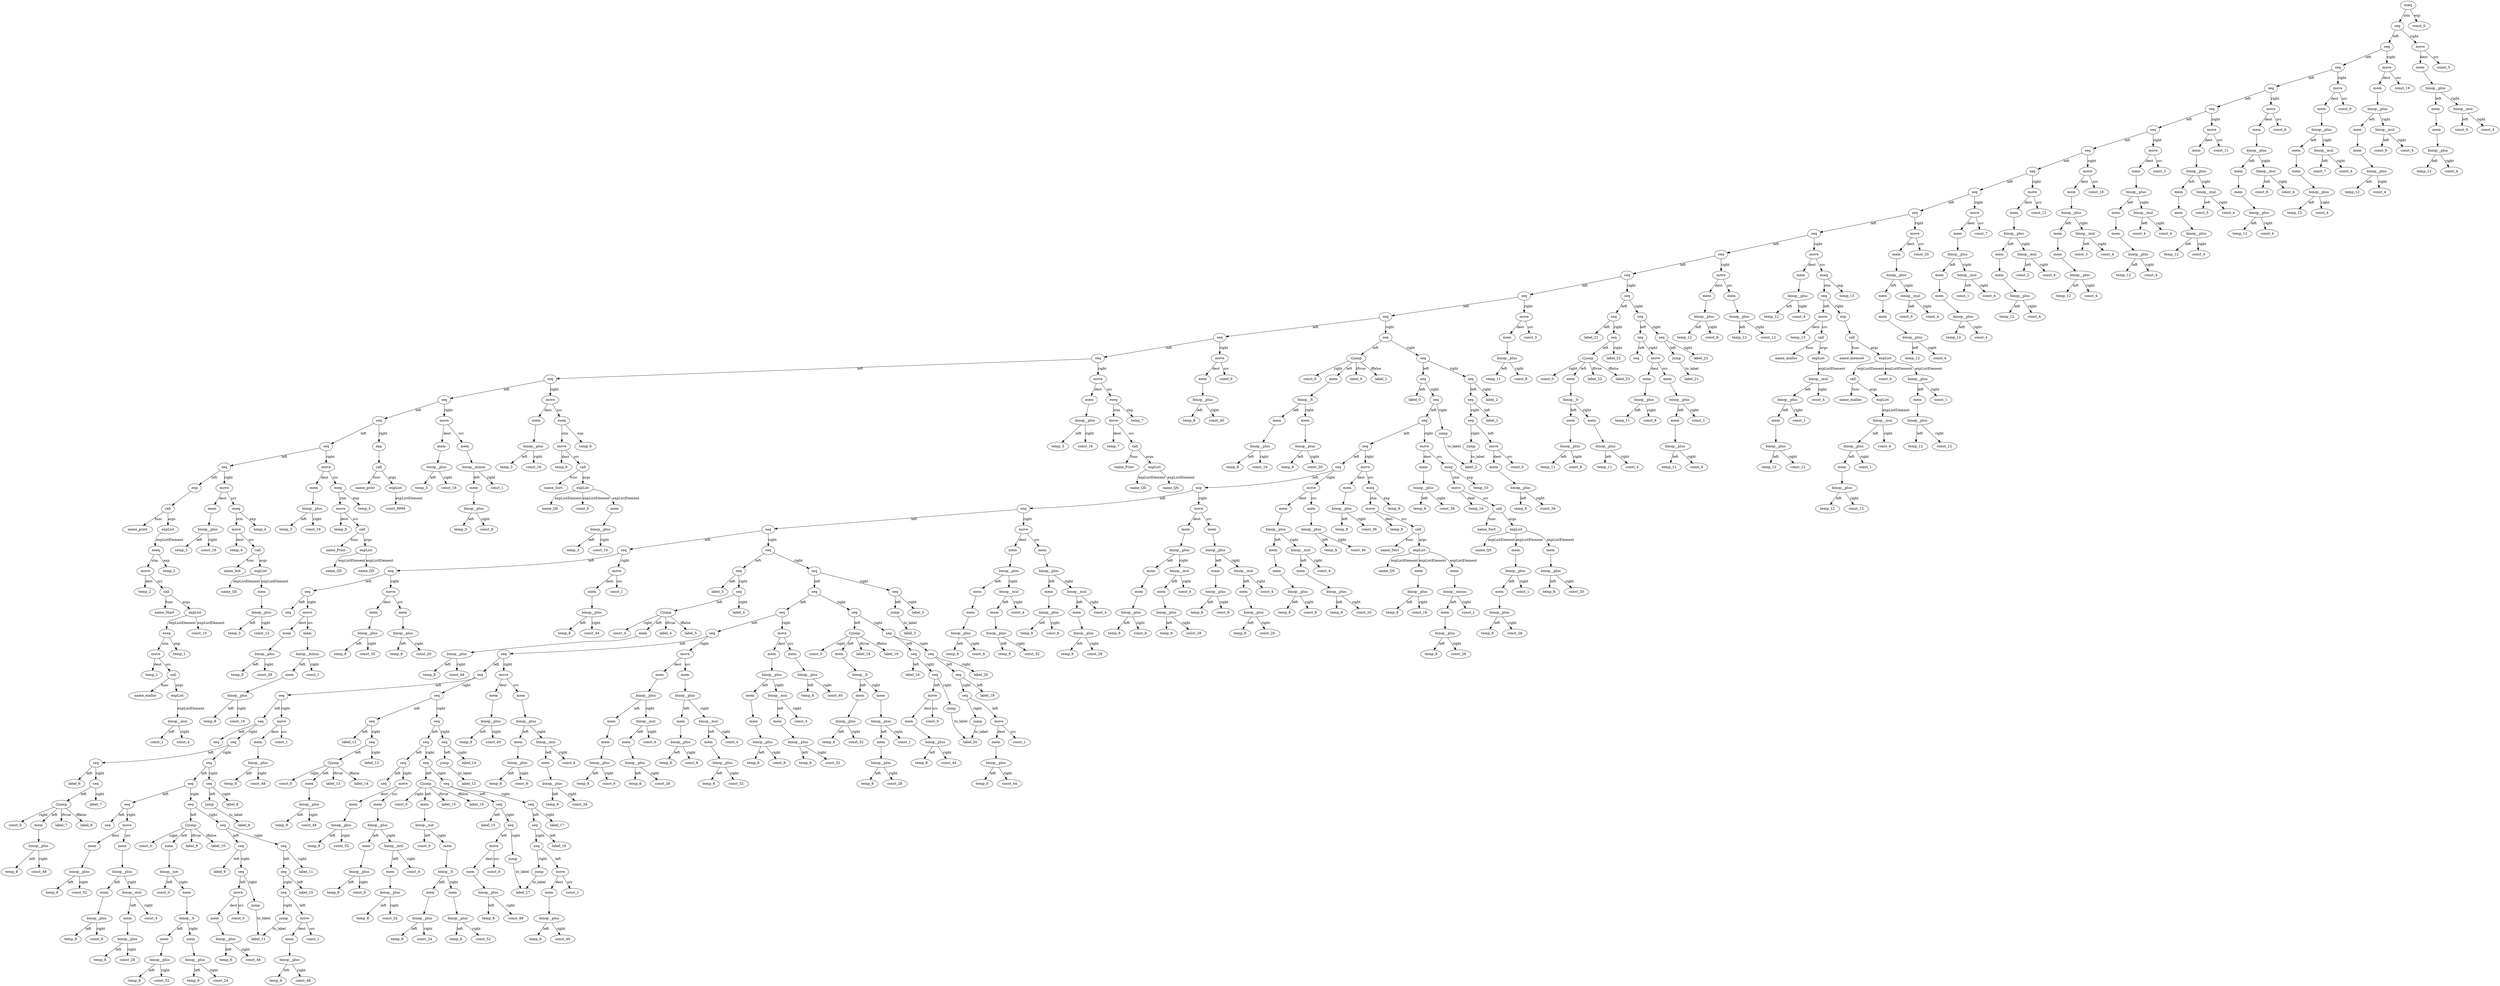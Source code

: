 digraph {
name_print__id_0 [ label="name_print" ]; 
temp_2__id_1 [ label="temp_2" ]; 
name_Start__id_2 [ label="name_Start" ]; 
temp_1__id_3 [ label="temp_1" ]; 
name_malloc__id_4 [ label="name_malloc" ]; 
const_1__id_5 [ label="const_1" ]; 
const_4__id_6 [ label="const_4" ]; 
binop__mul__id_7 [ label="binop__mul" ]; 
binop__mul__id_7 -> const_4__id_6 [ label="right"] ; 
binop__mul__id_7 -> const_1__id_5 [ label="left"] ; 
expList__id_8 [ label="expList" ]; 
expList__id_8 -> binop__mul__id_7 [ label="expListElement"] ; 
call__id_9 [ label="call" ]; 
call__id_9 -> name_malloc__id_4 [ label="func"] ; 
call__id_9 -> expList__id_8 [ label="args"] ; 
move__id_10 [ label="move" ]; 
move__id_10 -> temp_1__id_3 [ label="dest"] ; 
move__id_10 -> call__id_9 [ label="src"] ; 
temp_1__id_11 [ label="temp_1" ]; 
eseq__id_12 [ label="eseq" ]; 
eseq__id_12 -> temp_1__id_11 [ label="exp"] ; 
eseq__id_12 -> move__id_10 [ label="stm"] ; 
const_10__id_13 [ label="const_10" ]; 
expList__id_14 [ label="expList" ]; 
expList__id_14 -> eseq__id_12 [ label="expListElement"] ; 
expList__id_14 -> const_10__id_13 [ label="expListElement"] ; 
call__id_15 [ label="call" ]; 
call__id_15 -> name_Start__id_2 [ label="func"] ; 
call__id_15 -> expList__id_14 [ label="args"] ; 
move__id_16 [ label="move" ]; 
move__id_16 -> temp_2__id_1 [ label="dest"] ; 
move__id_16 -> call__id_15 [ label="src"] ; 
temp_2__id_17 [ label="temp_2" ]; 
eseq__id_18 [ label="eseq" ]; 
eseq__id_18 -> temp_2__id_17 [ label="exp"] ; 
eseq__id_18 -> move__id_16 [ label="stm"] ; 
expList__id_19 [ label="expList" ]; 
expList__id_19 -> eseq__id_18 [ label="expListElement"] ; 
call__id_20 [ label="call" ]; 
call__id_20 -> name_print__id_0 [ label="func"] ; 
call__id_20 -> expList__id_19 [ label="args"] ; 
exp__id_21 [ label="exp" ]; 
exp__id_21 -> call__id_20 ; 
temp_3__id_22 [ label="temp_3" ]; 
const_16__id_23 [ label="const_16" ]; 
binop__plus__id_24 [ label="binop__plus" ]; 
binop__plus__id_24 -> const_16__id_23 [ label="right"] ; 
binop__plus__id_24 -> temp_3__id_22 [ label="left"] ; 
mem__id_25 [ label="mem" ]; 
mem__id_25 -> binop__plus__id_24 ; 
temp_4__id_26 [ label="temp_4" ]; 
name_Init__id_27 [ label="name_Init" ]; 
name_QS__id_28 [ label="name_QS" ]; 
temp_3__id_29 [ label="temp_3" ]; 
const_12__id_30 [ label="const_12" ]; 
binop__plus__id_31 [ label="binop__plus" ]; 
binop__plus__id_31 -> const_12__id_30 [ label="right"] ; 
binop__plus__id_31 -> temp_3__id_29 [ label="left"] ; 
mem__id_32 [ label="mem" ]; 
mem__id_32 -> binop__plus__id_31 ; 
expList__id_33 [ label="expList" ]; 
expList__id_33 -> name_QS__id_28 [ label="expListElement"] ; 
expList__id_33 -> mem__id_32 [ label="expListElement"] ; 
call__id_34 [ label="call" ]; 
call__id_34 -> name_Init__id_27 [ label="func"] ; 
call__id_34 -> expList__id_33 [ label="args"] ; 
move__id_35 [ label="move" ]; 
move__id_35 -> temp_4__id_26 [ label="dest"] ; 
move__id_35 -> call__id_34 [ label="src"] ; 
temp_4__id_36 [ label="temp_4" ]; 
eseq__id_37 [ label="eseq" ]; 
eseq__id_37 -> temp_4__id_36 [ label="exp"] ; 
eseq__id_37 -> move__id_35 [ label="stm"] ; 
move__id_38 [ label="move" ]; 
move__id_38 -> mem__id_25 [ label="dest"] ; 
move__id_38 -> eseq__id_37 [ label="src"] ; 
seq__id_39 [ label="seq" ]; 
seq__id_39 -> exp__id_21 [ label="left"] ; 
seq__id_39 -> move__id_38 [ label="right"] ; 
temp_3__id_40 [ label="temp_3" ]; 
const_16__id_41 [ label="const_16" ]; 
binop__plus__id_42 [ label="binop__plus" ]; 
binop__plus__id_42 -> const_16__id_41 [ label="right"] ; 
binop__plus__id_42 -> temp_3__id_40 [ label="left"] ; 
mem__id_43 [ label="mem" ]; 
mem__id_43 -> binop__plus__id_42 ; 
temp_5__id_44 [ label="temp_5" ]; 
name_Print__id_45 [ label="name_Print" ]; 
name_QS__id_46 [ label="name_QS" ]; 
name_QS__id_47 [ label="name_QS" ]; 
expList__id_48 [ label="expList" ]; 
expList__id_48 -> name_QS__id_46 [ label="expListElement"] ; 
expList__id_48 -> name_QS__id_47 [ label="expListElement"] ; 
call__id_49 [ label="call" ]; 
call__id_49 -> name_Print__id_45 [ label="func"] ; 
call__id_49 -> expList__id_48 [ label="args"] ; 
move__id_50 [ label="move" ]; 
move__id_50 -> temp_5__id_44 [ label="dest"] ; 
move__id_50 -> call__id_49 [ label="src"] ; 
temp_5__id_51 [ label="temp_5" ]; 
eseq__id_52 [ label="eseq" ]; 
eseq__id_52 -> temp_5__id_51 [ label="exp"] ; 
eseq__id_52 -> move__id_50 [ label="stm"] ; 
move__id_53 [ label="move" ]; 
move__id_53 -> mem__id_43 [ label="dest"] ; 
move__id_53 -> eseq__id_52 [ label="src"] ; 
seq__id_54 [ label="seq" ]; 
seq__id_54 -> seq__id_39 [ label="left"] ; 
seq__id_54 -> move__id_53 [ label="right"] ; 
name_print__id_55 [ label="name_print" ]; 
const_9999__id_56 [ label="const_9999" ]; 
expList__id_57 [ label="expList" ]; 
expList__id_57 -> const_9999__id_56 [ label="expListElement"] ; 
call__id_58 [ label="call" ]; 
call__id_58 -> name_print__id_55 [ label="func"] ; 
call__id_58 -> expList__id_57 [ label="args"] ; 
exp__id_59 [ label="exp" ]; 
exp__id_59 -> call__id_58 ; 
seq__id_60 [ label="seq" ]; 
seq__id_60 -> seq__id_54 [ label="left"] ; 
seq__id_60 -> exp__id_59 [ label="right"] ; 
temp_3__id_61 [ label="temp_3" ]; 
const_16__id_62 [ label="const_16" ]; 
binop__plus__id_63 [ label="binop__plus" ]; 
binop__plus__id_63 -> const_16__id_62 [ label="right"] ; 
binop__plus__id_63 -> temp_3__id_61 [ label="left"] ; 
mem__id_64 [ label="mem" ]; 
mem__id_64 -> binop__plus__id_63 ; 
temp_3__id_65 [ label="temp_3" ]; 
const_8__id_66 [ label="const_8" ]; 
binop__plus__id_67 [ label="binop__plus" ]; 
binop__plus__id_67 -> const_8__id_66 [ label="right"] ; 
binop__plus__id_67 -> temp_3__id_65 [ label="left"] ; 
mem__id_68 [ label="mem" ]; 
mem__id_68 -> binop__plus__id_67 ; 
const_1__id_69 [ label="const_1" ]; 
binop__minus__id_70 [ label="binop__minus" ]; 
binop__minus__id_70 -> const_1__id_69 [ label="right"] ; 
binop__minus__id_70 -> mem__id_68 [ label="left"] ; 
mem__id_71 [ label="mem" ]; 
mem__id_71 -> binop__minus__id_70 ; 
move__id_72 [ label="move" ]; 
move__id_72 -> mem__id_64 [ label="dest"] ; 
move__id_72 -> mem__id_71 [ label="src"] ; 
seq__id_73 [ label="seq" ]; 
seq__id_73 -> seq__id_60 [ label="left"] ; 
seq__id_73 -> move__id_72 [ label="right"] ; 
temp_3__id_74 [ label="temp_3" ]; 
const_16__id_75 [ label="const_16" ]; 
binop__plus__id_76 [ label="binop__plus" ]; 
binop__plus__id_76 -> const_16__id_75 [ label="right"] ; 
binop__plus__id_76 -> temp_3__id_74 [ label="left"] ; 
mem__id_77 [ label="mem" ]; 
mem__id_77 -> binop__plus__id_76 ; 
temp_6__id_78 [ label="temp_6" ]; 
name_Sort__id_79 [ label="name_Sort" ]; 
name_QS__id_80 [ label="name_QS" ]; 
const_0__id_81 [ label="const_0" ]; 
temp_3__id_82 [ label="temp_3" ]; 
const_16__id_83 [ label="const_16" ]; 
binop__plus__id_84 [ label="binop__plus" ]; 
binop__plus__id_84 -> const_16__id_83 [ label="right"] ; 
binop__plus__id_84 -> temp_3__id_82 [ label="left"] ; 
mem__id_85 [ label="mem" ]; 
mem__id_85 -> binop__plus__id_84 ; 
expList__id_86 [ label="expList" ]; 
expList__id_86 -> name_QS__id_80 [ label="expListElement"] ; 
expList__id_86 -> const_0__id_81 [ label="expListElement"] ; 
expList__id_86 -> mem__id_85 [ label="expListElement"] ; 
call__id_87 [ label="call" ]; 
call__id_87 -> name_Sort__id_79 [ label="func"] ; 
call__id_87 -> expList__id_86 [ label="args"] ; 
move__id_88 [ label="move" ]; 
move__id_88 -> temp_6__id_78 [ label="dest"] ; 
move__id_88 -> call__id_87 [ label="src"] ; 
temp_6__id_89 [ label="temp_6" ]; 
eseq__id_90 [ label="eseq" ]; 
eseq__id_90 -> temp_6__id_89 [ label="exp"] ; 
eseq__id_90 -> move__id_88 [ label="stm"] ; 
move__id_91 [ label="move" ]; 
move__id_91 -> mem__id_77 [ label="dest"] ; 
move__id_91 -> eseq__id_90 [ label="src"] ; 
seq__id_92 [ label="seq" ]; 
seq__id_92 -> seq__id_73 [ label="left"] ; 
seq__id_92 -> move__id_91 [ label="right"] ; 
temp_3__id_93 [ label="temp_3" ]; 
const_16__id_94 [ label="const_16" ]; 
binop__plus__id_95 [ label="binop__plus" ]; 
binop__plus__id_95 -> const_16__id_94 [ label="right"] ; 
binop__plus__id_95 -> temp_3__id_93 [ label="left"] ; 
mem__id_96 [ label="mem" ]; 
mem__id_96 -> binop__plus__id_95 ; 
temp_7__id_97 [ label="temp_7" ]; 
name_Print__id_98 [ label="name_Print" ]; 
name_QS__id_99 [ label="name_QS" ]; 
name_QS__id_100 [ label="name_QS" ]; 
expList__id_101 [ label="expList" ]; 
expList__id_101 -> name_QS__id_99 [ label="expListElement"] ; 
expList__id_101 -> name_QS__id_100 [ label="expListElement"] ; 
call__id_102 [ label="call" ]; 
call__id_102 -> name_Print__id_98 [ label="func"] ; 
call__id_102 -> expList__id_101 [ label="args"] ; 
move__id_103 [ label="move" ]; 
move__id_103 -> temp_7__id_97 [ label="dest"] ; 
move__id_103 -> call__id_102 [ label="src"] ; 
temp_7__id_104 [ label="temp_7" ]; 
eseq__id_105 [ label="eseq" ]; 
eseq__id_105 -> temp_7__id_104 [ label="exp"] ; 
eseq__id_105 -> move__id_103 [ label="stm"] ; 
move__id_106 [ label="move" ]; 
move__id_106 -> mem__id_96 [ label="dest"] ; 
move__id_106 -> eseq__id_105 [ label="src"] ; 
seq__id_107 [ label="seq" ]; 
seq__id_107 -> seq__id_92 [ label="left"] ; 
seq__id_107 -> move__id_106 [ label="right"] ; 
temp_8__id_108 [ label="temp_8" ]; 
const_40__id_109 [ label="const_40" ]; 
binop__plus__id_110 [ label="binop__plus" ]; 
binop__plus__id_110 -> const_40__id_109 [ label="right"] ; 
binop__plus__id_110 -> temp_8__id_108 [ label="left"] ; 
mem__id_111 [ label="mem" ]; 
mem__id_111 -> binop__plus__id_110 ; 
const_0__id_112 [ label="const_0" ]; 
move__id_113 [ label="move" ]; 
move__id_113 -> mem__id_111 [ label="dest"] ; 
move__id_113 -> const_0__id_112 [ label="src"] ; 
seq__id_114 [ label="seq" ]; 
seq__id_114 -> seq__id_107 [ label="left"] ; 
seq__id_114 -> move__id_113 [ label="right"] ; 
const_0__id_115 [ label="const_0" ]; 
temp_8__id_116 [ label="temp_8" ]; 
const_16__id_117 [ label="const_16" ]; 
binop__plus__id_118 [ label="binop__plus" ]; 
binop__plus__id_118 -> const_16__id_117 [ label="right"] ; 
binop__plus__id_118 -> temp_8__id_116 [ label="left"] ; 
mem__id_119 [ label="mem" ]; 
mem__id_119 -> binop__plus__id_118 ; 
temp_8__id_120 [ label="temp_8" ]; 
const_20__id_121 [ label="const_20" ]; 
binop__plus__id_122 [ label="binop__plus" ]; 
binop__plus__id_122 -> const_20__id_121 [ label="right"] ; 
binop__plus__id_122 -> temp_8__id_120 [ label="left"] ; 
mem__id_123 [ label="mem" ]; 
mem__id_123 -> binop__plus__id_122 ; 
binop__lt__id_124 [ label="binop__lt" ]; 
binop__lt__id_124 -> mem__id_123 [ label="right"] ; 
binop__lt__id_124 -> mem__id_119 [ label="left"] ; 
mem__id_125 [ label="mem" ]; 
mem__id_125 -> binop__lt__id_124 ; 
Cjump__id_126 [ label="Cjump" ]; 
Cjump__id_126 -> const_0__id_115 [ label="right"] ; 
Cjump__id_126 -> mem__id_125 [ label="left"] ; 
Cjump__id_126 -> label_0 [ label="iftrue"] ; 
Cjump__id_126 -> label_1 [ label="iffalse"] ; 
label_0__id_127 [ label="label_0" ]; 
seq__id_128 [ label="seq" ]; 
temp_8__id_129 [ label="temp_8" ]; 
const_28__id_130 [ label="const_28" ]; 
binop__plus__id_131 [ label="binop__plus" ]; 
binop__plus__id_131 -> const_28__id_130 [ label="right"] ; 
binop__plus__id_131 -> temp_8__id_129 [ label="left"] ; 
mem__id_132 [ label="mem" ]; 
mem__id_132 -> binop__plus__id_131 ; 
temp_8__id_133 [ label="temp_8" ]; 
const_16__id_134 [ label="const_16" ]; 
binop__plus__id_135 [ label="binop__plus" ]; 
binop__plus__id_135 -> const_16__id_134 [ label="right"] ; 
binop__plus__id_135 -> temp_8__id_133 [ label="left"] ; 
mem__id_136 [ label="mem" ]; 
mem__id_136 -> binop__plus__id_135 ; 
const_1__id_137 [ label="const_1" ]; 
binop__minus__id_138 [ label="binop__minus" ]; 
binop__minus__id_138 -> const_1__id_137 [ label="right"] ; 
binop__minus__id_138 -> mem__id_136 [ label="left"] ; 
mem__id_139 [ label="mem" ]; 
mem__id_139 -> binop__minus__id_138 ; 
move__id_140 [ label="move" ]; 
move__id_140 -> mem__id_132 [ label="dest"] ; 
move__id_140 -> mem__id_139 [ label="src"] ; 
seq__id_141 [ label="seq" ]; 
seq__id_141 -> seq__id_128 [ label="left"] ; 
seq__id_141 -> move__id_140 [ label="right"] ; 
temp_8__id_142 [ label="temp_8" ]; 
const_32__id_143 [ label="const_32" ]; 
binop__plus__id_144 [ label="binop__plus" ]; 
binop__plus__id_144 -> const_32__id_143 [ label="right"] ; 
binop__plus__id_144 -> temp_8__id_142 [ label="left"] ; 
mem__id_145 [ label="mem" ]; 
mem__id_145 -> binop__plus__id_144 ; 
temp_8__id_146 [ label="temp_8" ]; 
const_20__id_147 [ label="const_20" ]; 
binop__plus__id_148 [ label="binop__plus" ]; 
binop__plus__id_148 -> const_20__id_147 [ label="right"] ; 
binop__plus__id_148 -> temp_8__id_146 [ label="left"] ; 
mem__id_149 [ label="mem" ]; 
mem__id_149 -> binop__plus__id_148 ; 
move__id_150 [ label="move" ]; 
move__id_150 -> mem__id_145 [ label="dest"] ; 
move__id_150 -> mem__id_149 [ label="src"] ; 
seq__id_151 [ label="seq" ]; 
seq__id_151 -> seq__id_141 [ label="left"] ; 
seq__id_151 -> move__id_150 [ label="right"] ; 
temp_8__id_152 [ label="temp_8" ]; 
const_44__id_153 [ label="const_44" ]; 
binop__plus__id_154 [ label="binop__plus" ]; 
binop__plus__id_154 -> const_44__id_153 [ label="right"] ; 
binop__plus__id_154 -> temp_8__id_152 [ label="left"] ; 
mem__id_155 [ label="mem" ]; 
mem__id_155 -> binop__plus__id_154 ; 
const_1__id_156 [ label="const_1" ]; 
move__id_157 [ label="move" ]; 
move__id_157 -> mem__id_155 [ label="dest"] ; 
move__id_157 -> const_1__id_156 [ label="src"] ; 
seq__id_158 [ label="seq" ]; 
seq__id_158 -> seq__id_151 [ label="left"] ; 
seq__id_158 -> move__id_157 [ label="right"] ; 
label_3__id_159 [ label="label_3" ]; 
const_0__id_160 [ label="const_0" ]; 
temp_8__id_161 [ label="temp_8" ]; 
const_44__id_162 [ label="const_44" ]; 
binop__plus__id_163 [ label="binop__plus" ]; 
binop__plus__id_163 -> const_44__id_162 [ label="right"] ; 
binop__plus__id_163 -> temp_8__id_161 [ label="left"] ; 
mem__id_164 [ label="mem" ]; 
mem__id_164 -> binop__plus__id_163 ; 
Cjump__id_165 [ label="Cjump" ]; 
Cjump__id_165 -> const_0__id_160 [ label="right"] ; 
Cjump__id_165 -> mem__id_164 [ label="left"] ; 
Cjump__id_165 -> label_4 [ label="iftrue"] ; 
Cjump__id_165 -> label_5 [ label="iffalse"] ; 
label_4__id_166 [ label="label_4" ]; 
seq__id_167 [ label="seq" ]; 
seq__id_167 -> Cjump__id_165 [ label="left"] ; 
seq__id_167 -> label_4__id_166 [ label="right"] ; 
seq__id_168 [ label="seq" ]; 
seq__id_168 -> label_3__id_159 [ label="left"] ; 
seq__id_168 -> seq__id_167 [ label="right"] ; 
seq__id_169 [ label="seq" ]; 
label_6__id_170 [ label="label_6" ]; 
const_0__id_171 [ label="const_0" ]; 
temp_8__id_172 [ label="temp_8" ]; 
const_48__id_173 [ label="const_48" ]; 
binop__plus__id_174 [ label="binop__plus" ]; 
binop__plus__id_174 -> const_48__id_173 [ label="right"] ; 
binop__plus__id_174 -> temp_8__id_172 [ label="left"] ; 
mem__id_175 [ label="mem" ]; 
mem__id_175 -> binop__plus__id_174 ; 
Cjump__id_176 [ label="Cjump" ]; 
Cjump__id_176 -> const_0__id_171 [ label="right"] ; 
Cjump__id_176 -> mem__id_175 [ label="left"] ; 
Cjump__id_176 -> label_7 [ label="iftrue"] ; 
Cjump__id_176 -> label_8 [ label="iffalse"] ; 
label_7__id_177 [ label="label_7" ]; 
seq__id_178 [ label="seq" ]; 
seq__id_178 -> Cjump__id_176 [ label="left"] ; 
seq__id_178 -> label_7__id_177 [ label="right"] ; 
seq__id_179 [ label="seq" ]; 
seq__id_179 -> label_6__id_170 [ label="left"] ; 
seq__id_179 -> seq__id_178 [ label="right"] ; 
seq__id_180 [ label="seq" ]; 
temp_8__id_181 [ label="temp_8" ]; 
const_52__id_182 [ label="const_52" ]; 
binop__plus__id_183 [ label="binop__plus" ]; 
binop__plus__id_183 -> const_52__id_182 [ label="right"] ; 
binop__plus__id_183 -> temp_8__id_181 [ label="left"] ; 
mem__id_184 [ label="mem" ]; 
mem__id_184 -> binop__plus__id_183 ; 
temp_8__id_185 [ label="temp_8" ]; 
const_8__id_186 [ label="const_8" ]; 
binop__plus__id_187 [ label="binop__plus" ]; 
binop__plus__id_187 -> const_8__id_186 [ label="right"] ; 
binop__plus__id_187 -> temp_8__id_185 [ label="left"] ; 
mem__id_188 [ label="mem" ]; 
mem__id_188 -> binop__plus__id_187 ; 
temp_8__id_189 [ label="temp_8" ]; 
const_28__id_190 [ label="const_28" ]; 
binop__plus__id_191 [ label="binop__plus" ]; 
binop__plus__id_191 -> const_28__id_190 [ label="right"] ; 
binop__plus__id_191 -> temp_8__id_189 [ label="left"] ; 
mem__id_192 [ label="mem" ]; 
mem__id_192 -> binop__plus__id_191 ; 
const_4__id_193 [ label="const_4" ]; 
binop__mul__id_194 [ label="binop__mul" ]; 
binop__mul__id_194 -> const_4__id_193 [ label="right"] ; 
binop__mul__id_194 -> mem__id_192 [ label="left"] ; 
binop__plus__id_195 [ label="binop__plus" ]; 
binop__plus__id_195 -> binop__mul__id_194 [ label="right"] ; 
binop__plus__id_195 -> mem__id_188 [ label="left"] ; 
mem__id_196 [ label="mem" ]; 
mem__id_196 -> binop__plus__id_195 ; 
move__id_197 [ label="move" ]; 
move__id_197 -> mem__id_184 [ label="dest"] ; 
move__id_197 -> mem__id_196 [ label="src"] ; 
seq__id_198 [ label="seq" ]; 
seq__id_198 -> seq__id_180 [ label="left"] ; 
seq__id_198 -> move__id_197 [ label="right"] ; 
const_0__id_199 [ label="const_0" ]; 
const_0__id_200 [ label="const_0" ]; 
temp_8__id_201 [ label="temp_8" ]; 
const_52__id_202 [ label="const_52" ]; 
binop__plus__id_203 [ label="binop__plus" ]; 
binop__plus__id_203 -> const_52__id_202 [ label="right"] ; 
binop__plus__id_203 -> temp_8__id_201 [ label="left"] ; 
mem__id_204 [ label="mem" ]; 
mem__id_204 -> binop__plus__id_203 ; 
temp_8__id_205 [ label="temp_8" ]; 
const_24__id_206 [ label="const_24" ]; 
binop__plus__id_207 [ label="binop__plus" ]; 
binop__plus__id_207 -> const_24__id_206 [ label="right"] ; 
binop__plus__id_207 -> temp_8__id_205 [ label="left"] ; 
mem__id_208 [ label="mem" ]; 
mem__id_208 -> binop__plus__id_207 ; 
binop__lt__id_209 [ label="binop__lt" ]; 
binop__lt__id_209 -> mem__id_208 [ label="right"] ; 
binop__lt__id_209 -> mem__id_204 [ label="left"] ; 
mem__id_210 [ label="mem" ]; 
mem__id_210 -> binop__lt__id_209 ; 
binop__not__id_211 [ label="binop__not" ]; 
binop__not__id_211 -> mem__id_210 [ label="right"] ; 
binop__not__id_211 -> const_0__id_200 [ label="left"] ; 
mem__id_212 [ label="mem" ]; 
mem__id_212 -> binop__not__id_211 ; 
Cjump__id_213 [ label="Cjump" ]; 
Cjump__id_213 -> const_0__id_199 [ label="right"] ; 
Cjump__id_213 -> mem__id_212 [ label="left"] ; 
Cjump__id_213 -> label_9 [ label="iftrue"] ; 
Cjump__id_213 -> label_10 [ label="iffalse"] ; 
label_9__id_214 [ label="label_9" ]; 
temp_8__id_215 [ label="temp_8" ]; 
const_48__id_216 [ label="const_48" ]; 
binop__plus__id_217 [ label="binop__plus" ]; 
binop__plus__id_217 -> const_48__id_216 [ label="right"] ; 
binop__plus__id_217 -> temp_8__id_215 [ label="left"] ; 
mem__id_218 [ label="mem" ]; 
mem__id_218 -> binop__plus__id_217 ; 
const_0__id_219 [ label="const_0" ]; 
move__id_220 [ label="move" ]; 
move__id_220 -> mem__id_218 [ label="dest"] ; 
move__id_220 -> const_0__id_219 [ label="src"] ; 
jump__id_221 [ label="jump" ]; 
jump__id_221 -> label_11 [ label="to_label"] ; 
seq__id_222 [ label="seq" ]; 
seq__id_222 -> move__id_220 [ label="left"] ; 
seq__id_222 -> jump__id_221 [ label="right"] ; 
seq__id_223 [ label="seq" ]; 
seq__id_223 -> label_9__id_214 [ label="left"] ; 
seq__id_223 -> seq__id_222 [ label="right"] ; 
label_10__id_224 [ label="label_10" ]; 
temp_8__id_225 [ label="temp_8" ]; 
const_48__id_226 [ label="const_48" ]; 
binop__plus__id_227 [ label="binop__plus" ]; 
binop__plus__id_227 -> const_48__id_226 [ label="right"] ; 
binop__plus__id_227 -> temp_8__id_225 [ label="left"] ; 
mem__id_228 [ label="mem" ]; 
mem__id_228 -> binop__plus__id_227 ; 
const_1__id_229 [ label="const_1" ]; 
move__id_230 [ label="move" ]; 
move__id_230 -> mem__id_228 [ label="dest"] ; 
move__id_230 -> const_1__id_229 [ label="src"] ; 
jump__id_231 [ label="jump" ]; 
jump__id_231 -> label_11 [ label="to_label"] ; 
seq__id_232 [ label="seq" ]; 
seq__id_232 -> move__id_230 [ label="left"] ; 
seq__id_232 -> jump__id_231 [ label="right"] ; 
seq__id_233 [ label="seq" ]; 
seq__id_233 -> label_10__id_224 [ label="left"] ; 
seq__id_233 -> seq__id_232 [ label="right"] ; 
label_11__id_234 [ label="label_11" ]; 
seq__id_235 [ label="seq" ]; 
seq__id_235 -> seq__id_233 [ label="left"] ; 
seq__id_235 -> label_11__id_234 [ label="right"] ; 
seq__id_236 [ label="seq" ]; 
seq__id_236 -> seq__id_223 [ label="left"] ; 
seq__id_236 -> seq__id_235 [ label="right"] ; 
seq__id_237 [ label="seq" ]; 
seq__id_237 -> Cjump__id_213 [ label="left"] ; 
seq__id_237 -> seq__id_236 [ label="right"] ; 
seq__id_238 [ label="seq" ]; 
seq__id_238 -> seq__id_198 [ label="left"] ; 
seq__id_238 -> seq__id_237 [ label="right"] ; 
jump__id_239 [ label="jump" ]; 
jump__id_239 -> label_6 [ label="to_label"] ; 
label_8__id_240 [ label="label_8" ]; 
seq__id_241 [ label="seq" ]; 
seq__id_241 -> jump__id_239 [ label="left"] ; 
seq__id_241 -> label_8__id_240 [ label="right"] ; 
seq__id_242 [ label="seq" ]; 
seq__id_242 -> seq__id_238 [ label="left"] ; 
seq__id_242 -> seq__id_241 [ label="right"] ; 
seq__id_243 [ label="seq" ]; 
seq__id_243 -> seq__id_179 [ label="left"] ; 
seq__id_243 -> seq__id_242 [ label="right"] ; 
seq__id_244 [ label="seq" ]; 
seq__id_244 -> seq__id_169 [ label="left"] ; 
seq__id_244 -> seq__id_243 [ label="right"] ; 
temp_8__id_245 [ label="temp_8" ]; 
const_48__id_246 [ label="const_48" ]; 
binop__plus__id_247 [ label="binop__plus" ]; 
binop__plus__id_247 -> const_48__id_246 [ label="right"] ; 
binop__plus__id_247 -> temp_8__id_245 [ label="left"] ; 
mem__id_248 [ label="mem" ]; 
mem__id_248 -> binop__plus__id_247 ; 
const_1__id_249 [ label="const_1" ]; 
move__id_250 [ label="move" ]; 
move__id_250 -> mem__id_248 [ label="dest"] ; 
move__id_250 -> const_1__id_249 [ label="src"] ; 
seq__id_251 [ label="seq" ]; 
seq__id_251 -> seq__id_244 [ label="left"] ; 
seq__id_251 -> move__id_250 [ label="right"] ; 
label_12__id_252 [ label="label_12" ]; 
const_0__id_253 [ label="const_0" ]; 
temp_8__id_254 [ label="temp_8" ]; 
const_48__id_255 [ label="const_48" ]; 
binop__plus__id_256 [ label="binop__plus" ]; 
binop__plus__id_256 -> const_48__id_255 [ label="right"] ; 
binop__plus__id_256 -> temp_8__id_254 [ label="left"] ; 
mem__id_257 [ label="mem" ]; 
mem__id_257 -> binop__plus__id_256 ; 
Cjump__id_258 [ label="Cjump" ]; 
Cjump__id_258 -> const_0__id_253 [ label="right"] ; 
Cjump__id_258 -> mem__id_257 [ label="left"] ; 
Cjump__id_258 -> label_13 [ label="iftrue"] ; 
Cjump__id_258 -> label_14 [ label="iffalse"] ; 
label_13__id_259 [ label="label_13" ]; 
seq__id_260 [ label="seq" ]; 
seq__id_260 -> Cjump__id_258 [ label="left"] ; 
seq__id_260 -> label_13__id_259 [ label="right"] ; 
seq__id_261 [ label="seq" ]; 
seq__id_261 -> label_12__id_252 [ label="left"] ; 
seq__id_261 -> seq__id_260 [ label="right"] ; 
seq__id_262 [ label="seq" ]; 
temp_8__id_263 [ label="temp_8" ]; 
const_52__id_264 [ label="const_52" ]; 
binop__plus__id_265 [ label="binop__plus" ]; 
binop__plus__id_265 -> const_52__id_264 [ label="right"] ; 
binop__plus__id_265 -> temp_8__id_263 [ label="left"] ; 
mem__id_266 [ label="mem" ]; 
mem__id_266 -> binop__plus__id_265 ; 
temp_8__id_267 [ label="temp_8" ]; 
const_8__id_268 [ label="const_8" ]; 
binop__plus__id_269 [ label="binop__plus" ]; 
binop__plus__id_269 -> const_8__id_268 [ label="right"] ; 
binop__plus__id_269 -> temp_8__id_267 [ label="left"] ; 
mem__id_270 [ label="mem" ]; 
mem__id_270 -> binop__plus__id_269 ; 
temp_8__id_271 [ label="temp_8" ]; 
const_32__id_272 [ label="const_32" ]; 
binop__plus__id_273 [ label="binop__plus" ]; 
binop__plus__id_273 -> const_32__id_272 [ label="right"] ; 
binop__plus__id_273 -> temp_8__id_271 [ label="left"] ; 
mem__id_274 [ label="mem" ]; 
mem__id_274 -> binop__plus__id_273 ; 
const_4__id_275 [ label="const_4" ]; 
binop__mul__id_276 [ label="binop__mul" ]; 
binop__mul__id_276 -> const_4__id_275 [ label="right"] ; 
binop__mul__id_276 -> mem__id_274 [ label="left"] ; 
binop__plus__id_277 [ label="binop__plus" ]; 
binop__plus__id_277 -> binop__mul__id_276 [ label="right"] ; 
binop__plus__id_277 -> mem__id_270 [ label="left"] ; 
mem__id_278 [ label="mem" ]; 
mem__id_278 -> binop__plus__id_277 ; 
move__id_279 [ label="move" ]; 
move__id_279 -> mem__id_266 [ label="dest"] ; 
move__id_279 -> mem__id_278 [ label="src"] ; 
seq__id_280 [ label="seq" ]; 
seq__id_280 -> seq__id_262 [ label="left"] ; 
seq__id_280 -> move__id_279 [ label="right"] ; 
const_0__id_281 [ label="const_0" ]; 
const_0__id_282 [ label="const_0" ]; 
temp_8__id_283 [ label="temp_8" ]; 
const_24__id_284 [ label="const_24" ]; 
binop__plus__id_285 [ label="binop__plus" ]; 
binop__plus__id_285 -> const_24__id_284 [ label="right"] ; 
binop__plus__id_285 -> temp_8__id_283 [ label="left"] ; 
mem__id_286 [ label="mem" ]; 
mem__id_286 -> binop__plus__id_285 ; 
temp_8__id_287 [ label="temp_8" ]; 
const_52__id_288 [ label="const_52" ]; 
binop__plus__id_289 [ label="binop__plus" ]; 
binop__plus__id_289 -> const_52__id_288 [ label="right"] ; 
binop__plus__id_289 -> temp_8__id_287 [ label="left"] ; 
mem__id_290 [ label="mem" ]; 
mem__id_290 -> binop__plus__id_289 ; 
binop__lt__id_291 [ label="binop__lt" ]; 
binop__lt__id_291 -> mem__id_290 [ label="right"] ; 
binop__lt__id_291 -> mem__id_286 [ label="left"] ; 
mem__id_292 [ label="mem" ]; 
mem__id_292 -> binop__lt__id_291 ; 
binop__not__id_293 [ label="binop__not" ]; 
binop__not__id_293 -> mem__id_292 [ label="right"] ; 
binop__not__id_293 -> const_0__id_282 [ label="left"] ; 
mem__id_294 [ label="mem" ]; 
mem__id_294 -> binop__not__id_293 ; 
Cjump__id_295 [ label="Cjump" ]; 
Cjump__id_295 -> const_0__id_281 [ label="right"] ; 
Cjump__id_295 -> mem__id_294 [ label="left"] ; 
Cjump__id_295 -> label_15 [ label="iftrue"] ; 
Cjump__id_295 -> label_16 [ label="iffalse"] ; 
label_15__id_296 [ label="label_15" ]; 
temp_8__id_297 [ label="temp_8" ]; 
const_48__id_298 [ label="const_48" ]; 
binop__plus__id_299 [ label="binop__plus" ]; 
binop__plus__id_299 -> const_48__id_298 [ label="right"] ; 
binop__plus__id_299 -> temp_8__id_297 [ label="left"] ; 
mem__id_300 [ label="mem" ]; 
mem__id_300 -> binop__plus__id_299 ; 
const_0__id_301 [ label="const_0" ]; 
move__id_302 [ label="move" ]; 
move__id_302 -> mem__id_300 [ label="dest"] ; 
move__id_302 -> const_0__id_301 [ label="src"] ; 
jump__id_303 [ label="jump" ]; 
jump__id_303 -> label_17 [ label="to_label"] ; 
seq__id_304 [ label="seq" ]; 
seq__id_304 -> move__id_302 [ label="left"] ; 
seq__id_304 -> jump__id_303 [ label="right"] ; 
seq__id_305 [ label="seq" ]; 
seq__id_305 -> label_15__id_296 [ label="left"] ; 
seq__id_305 -> seq__id_304 [ label="right"] ; 
label_16__id_306 [ label="label_16" ]; 
temp_8__id_307 [ label="temp_8" ]; 
const_48__id_308 [ label="const_48" ]; 
binop__plus__id_309 [ label="binop__plus" ]; 
binop__plus__id_309 -> const_48__id_308 [ label="right"] ; 
binop__plus__id_309 -> temp_8__id_307 [ label="left"] ; 
mem__id_310 [ label="mem" ]; 
mem__id_310 -> binop__plus__id_309 ; 
const_1__id_311 [ label="const_1" ]; 
move__id_312 [ label="move" ]; 
move__id_312 -> mem__id_310 [ label="dest"] ; 
move__id_312 -> const_1__id_311 [ label="src"] ; 
jump__id_313 [ label="jump" ]; 
jump__id_313 -> label_17 [ label="to_label"] ; 
seq__id_314 [ label="seq" ]; 
seq__id_314 -> move__id_312 [ label="left"] ; 
seq__id_314 -> jump__id_313 [ label="right"] ; 
seq__id_315 [ label="seq" ]; 
seq__id_315 -> label_16__id_306 [ label="left"] ; 
seq__id_315 -> seq__id_314 [ label="right"] ; 
label_17__id_316 [ label="label_17" ]; 
seq__id_317 [ label="seq" ]; 
seq__id_317 -> seq__id_315 [ label="left"] ; 
seq__id_317 -> label_17__id_316 [ label="right"] ; 
seq__id_318 [ label="seq" ]; 
seq__id_318 -> seq__id_305 [ label="left"] ; 
seq__id_318 -> seq__id_317 [ label="right"] ; 
seq__id_319 [ label="seq" ]; 
seq__id_319 -> Cjump__id_295 [ label="left"] ; 
seq__id_319 -> seq__id_318 [ label="right"] ; 
seq__id_320 [ label="seq" ]; 
seq__id_320 -> seq__id_280 [ label="left"] ; 
seq__id_320 -> seq__id_319 [ label="right"] ; 
jump__id_321 [ label="jump" ]; 
jump__id_321 -> label_12 [ label="to_label"] ; 
label_14__id_322 [ label="label_14" ]; 
seq__id_323 [ label="seq" ]; 
seq__id_323 -> jump__id_321 [ label="left"] ; 
seq__id_323 -> label_14__id_322 [ label="right"] ; 
seq__id_324 [ label="seq" ]; 
seq__id_324 -> seq__id_320 [ label="left"] ; 
seq__id_324 -> seq__id_323 [ label="right"] ; 
seq__id_325 [ label="seq" ]; 
seq__id_325 -> seq__id_261 [ label="left"] ; 
seq__id_325 -> seq__id_324 [ label="right"] ; 
seq__id_326 [ label="seq" ]; 
seq__id_326 -> seq__id_251 [ label="left"] ; 
seq__id_326 -> seq__id_325 [ label="right"] ; 
temp_8__id_327 [ label="temp_8" ]; 
const_40__id_328 [ label="const_40" ]; 
binop__plus__id_329 [ label="binop__plus" ]; 
binop__plus__id_329 -> const_40__id_328 [ label="right"] ; 
binop__plus__id_329 -> temp_8__id_327 [ label="left"] ; 
mem__id_330 [ label="mem" ]; 
mem__id_330 -> binop__plus__id_329 ; 
temp_8__id_331 [ label="temp_8" ]; 
const_8__id_332 [ label="const_8" ]; 
binop__plus__id_333 [ label="binop__plus" ]; 
binop__plus__id_333 -> const_8__id_332 [ label="right"] ; 
binop__plus__id_333 -> temp_8__id_331 [ label="left"] ; 
mem__id_334 [ label="mem" ]; 
mem__id_334 -> binop__plus__id_333 ; 
temp_8__id_335 [ label="temp_8" ]; 
const_28__id_336 [ label="const_28" ]; 
binop__plus__id_337 [ label="binop__plus" ]; 
binop__plus__id_337 -> const_28__id_336 [ label="right"] ; 
binop__plus__id_337 -> temp_8__id_335 [ label="left"] ; 
mem__id_338 [ label="mem" ]; 
mem__id_338 -> binop__plus__id_337 ; 
const_4__id_339 [ label="const_4" ]; 
binop__mul__id_340 [ label="binop__mul" ]; 
binop__mul__id_340 -> const_4__id_339 [ label="right"] ; 
binop__mul__id_340 -> mem__id_338 [ label="left"] ; 
binop__plus__id_341 [ label="binop__plus" ]; 
binop__plus__id_341 -> binop__mul__id_340 [ label="right"] ; 
binop__plus__id_341 -> mem__id_334 [ label="left"] ; 
mem__id_342 [ label="mem" ]; 
mem__id_342 -> binop__plus__id_341 ; 
move__id_343 [ label="move" ]; 
move__id_343 -> mem__id_330 [ label="dest"] ; 
move__id_343 -> mem__id_342 [ label="src"] ; 
seq__id_344 [ label="seq" ]; 
seq__id_344 -> seq__id_326 [ label="left"] ; 
seq__id_344 -> move__id_343 [ label="right"] ; 
temp_8__id_345 [ label="temp_8" ]; 
const_8__id_346 [ label="const_8" ]; 
binop__plus__id_347 [ label="binop__plus" ]; 
binop__plus__id_347 -> const_8__id_346 [ label="right"] ; 
binop__plus__id_347 -> temp_8__id_345 [ label="left"] ; 
mem__id_348 [ label="mem" ]; 
mem__id_348 -> binop__plus__id_347 ; 
mem__id_349 [ label="mem" ]; 
mem__id_349 -> mem__id_348 ; 
temp_8__id_350 [ label="temp_8" ]; 
const_28__id_351 [ label="const_28" ]; 
binop__plus__id_352 [ label="binop__plus" ]; 
binop__plus__id_352 -> const_28__id_351 [ label="right"] ; 
binop__plus__id_352 -> temp_8__id_350 [ label="left"] ; 
mem__id_353 [ label="mem" ]; 
mem__id_353 -> binop__plus__id_352 ; 
const_4__id_354 [ label="const_4" ]; 
binop__mul__id_355 [ label="binop__mul" ]; 
binop__mul__id_355 -> const_4__id_354 [ label="right"] ; 
binop__mul__id_355 -> mem__id_353 [ label="left"] ; 
binop__plus__id_356 [ label="binop__plus" ]; 
binop__plus__id_356 -> binop__mul__id_355 [ label="right"] ; 
binop__plus__id_356 -> mem__id_349 [ label="left"] ; 
mem__id_357 [ label="mem" ]; 
mem__id_357 -> binop__plus__id_356 ; 
temp_8__id_358 [ label="temp_8" ]; 
const_8__id_359 [ label="const_8" ]; 
binop__plus__id_360 [ label="binop__plus" ]; 
binop__plus__id_360 -> const_8__id_359 [ label="right"] ; 
binop__plus__id_360 -> temp_8__id_358 [ label="left"] ; 
mem__id_361 [ label="mem" ]; 
mem__id_361 -> binop__plus__id_360 ; 
temp_8__id_362 [ label="temp_8" ]; 
const_32__id_363 [ label="const_32" ]; 
binop__plus__id_364 [ label="binop__plus" ]; 
binop__plus__id_364 -> const_32__id_363 [ label="right"] ; 
binop__plus__id_364 -> temp_8__id_362 [ label="left"] ; 
mem__id_365 [ label="mem" ]; 
mem__id_365 -> binop__plus__id_364 ; 
const_4__id_366 [ label="const_4" ]; 
binop__mul__id_367 [ label="binop__mul" ]; 
binop__mul__id_367 -> const_4__id_366 [ label="right"] ; 
binop__mul__id_367 -> mem__id_365 [ label="left"] ; 
binop__plus__id_368 [ label="binop__plus" ]; 
binop__plus__id_368 -> binop__mul__id_367 [ label="right"] ; 
binop__plus__id_368 -> mem__id_361 [ label="left"] ; 
mem__id_369 [ label="mem" ]; 
mem__id_369 -> binop__plus__id_368 ; 
move__id_370 [ label="move" ]; 
move__id_370 -> mem__id_357 [ label="dest"] ; 
move__id_370 -> mem__id_369 [ label="src"] ; 
seq__id_371 [ label="seq" ]; 
seq__id_371 -> seq__id_344 [ label="left"] ; 
seq__id_371 -> move__id_370 [ label="right"] ; 
temp_8__id_372 [ label="temp_8" ]; 
const_8__id_373 [ label="const_8" ]; 
binop__plus__id_374 [ label="binop__plus" ]; 
binop__plus__id_374 -> const_8__id_373 [ label="right"] ; 
binop__plus__id_374 -> temp_8__id_372 [ label="left"] ; 
mem__id_375 [ label="mem" ]; 
mem__id_375 -> binop__plus__id_374 ; 
mem__id_376 [ label="mem" ]; 
mem__id_376 -> mem__id_375 ; 
temp_8__id_377 [ label="temp_8" ]; 
const_32__id_378 [ label="const_32" ]; 
binop__plus__id_379 [ label="binop__plus" ]; 
binop__plus__id_379 -> const_32__id_378 [ label="right"] ; 
binop__plus__id_379 -> temp_8__id_377 [ label="left"] ; 
mem__id_380 [ label="mem" ]; 
mem__id_380 -> binop__plus__id_379 ; 
const_4__id_381 [ label="const_4" ]; 
binop__mul__id_382 [ label="binop__mul" ]; 
binop__mul__id_382 -> const_4__id_381 [ label="right"] ; 
binop__mul__id_382 -> mem__id_380 [ label="left"] ; 
binop__plus__id_383 [ label="binop__plus" ]; 
binop__plus__id_383 -> binop__mul__id_382 [ label="right"] ; 
binop__plus__id_383 -> mem__id_376 [ label="left"] ; 
mem__id_384 [ label="mem" ]; 
mem__id_384 -> binop__plus__id_383 ; 
temp_8__id_385 [ label="temp_8" ]; 
const_40__id_386 [ label="const_40" ]; 
binop__plus__id_387 [ label="binop__plus" ]; 
binop__plus__id_387 -> const_40__id_386 [ label="right"] ; 
binop__plus__id_387 -> temp_8__id_385 [ label="left"] ; 
mem__id_388 [ label="mem" ]; 
mem__id_388 -> binop__plus__id_387 ; 
move__id_389 [ label="move" ]; 
move__id_389 -> mem__id_384 [ label="dest"] ; 
move__id_389 -> mem__id_388 [ label="src"] ; 
seq__id_390 [ label="seq" ]; 
seq__id_390 -> seq__id_371 [ label="left"] ; 
seq__id_390 -> move__id_389 [ label="right"] ; 
const_0__id_391 [ label="const_0" ]; 
temp_8__id_392 [ label="temp_8" ]; 
const_32__id_393 [ label="const_32" ]; 
binop__plus__id_394 [ label="binop__plus" ]; 
binop__plus__id_394 -> const_32__id_393 [ label="right"] ; 
binop__plus__id_394 -> temp_8__id_392 [ label="left"] ; 
mem__id_395 [ label="mem" ]; 
mem__id_395 -> binop__plus__id_394 ; 
temp_8__id_396 [ label="temp_8" ]; 
const_28__id_397 [ label="const_28" ]; 
binop__plus__id_398 [ label="binop__plus" ]; 
binop__plus__id_398 -> const_28__id_397 [ label="right"] ; 
binop__plus__id_398 -> temp_8__id_396 [ label="left"] ; 
mem__id_399 [ label="mem" ]; 
mem__id_399 -> binop__plus__id_398 ; 
const_1__id_400 [ label="const_1" ]; 
binop__plus__id_401 [ label="binop__plus" ]; 
binop__plus__id_401 -> const_1__id_400 [ label="right"] ; 
binop__plus__id_401 -> mem__id_399 [ label="left"] ; 
mem__id_402 [ label="mem" ]; 
mem__id_402 -> binop__plus__id_401 ; 
binop__lt__id_403 [ label="binop__lt" ]; 
binop__lt__id_403 -> mem__id_402 [ label="right"] ; 
binop__lt__id_403 -> mem__id_395 [ label="left"] ; 
mem__id_404 [ label="mem" ]; 
mem__id_404 -> binop__lt__id_403 ; 
Cjump__id_405 [ label="Cjump" ]; 
Cjump__id_405 -> const_0__id_391 [ label="right"] ; 
Cjump__id_405 -> mem__id_404 [ label="left"] ; 
Cjump__id_405 -> label_18 [ label="iftrue"] ; 
Cjump__id_405 -> label_19 [ label="iffalse"] ; 
label_18__id_406 [ label="label_18" ]; 
temp_8__id_407 [ label="temp_8" ]; 
const_44__id_408 [ label="const_44" ]; 
binop__plus__id_409 [ label="binop__plus" ]; 
binop__plus__id_409 -> const_44__id_408 [ label="right"] ; 
binop__plus__id_409 -> temp_8__id_407 [ label="left"] ; 
mem__id_410 [ label="mem" ]; 
mem__id_410 -> binop__plus__id_409 ; 
const_0__id_411 [ label="const_0" ]; 
move__id_412 [ label="move" ]; 
move__id_412 -> mem__id_410 [ label="dest"] ; 
move__id_412 -> const_0__id_411 [ label="src"] ; 
jump__id_413 [ label="jump" ]; 
jump__id_413 -> label_20 [ label="to_label"] ; 
seq__id_414 [ label="seq" ]; 
seq__id_414 -> move__id_412 [ label="left"] ; 
seq__id_414 -> jump__id_413 [ label="right"] ; 
seq__id_415 [ label="seq" ]; 
seq__id_415 -> label_18__id_406 [ label="left"] ; 
seq__id_415 -> seq__id_414 [ label="right"] ; 
label_19__id_416 [ label="label_19" ]; 
temp_8__id_417 [ label="temp_8" ]; 
const_44__id_418 [ label="const_44" ]; 
binop__plus__id_419 [ label="binop__plus" ]; 
binop__plus__id_419 -> const_44__id_418 [ label="right"] ; 
binop__plus__id_419 -> temp_8__id_417 [ label="left"] ; 
mem__id_420 [ label="mem" ]; 
mem__id_420 -> binop__plus__id_419 ; 
const_1__id_421 [ label="const_1" ]; 
move__id_422 [ label="move" ]; 
move__id_422 -> mem__id_420 [ label="dest"] ; 
move__id_422 -> const_1__id_421 [ label="src"] ; 
jump__id_423 [ label="jump" ]; 
jump__id_423 -> label_20 [ label="to_label"] ; 
seq__id_424 [ label="seq" ]; 
seq__id_424 -> move__id_422 [ label="left"] ; 
seq__id_424 -> jump__id_423 [ label="right"] ; 
seq__id_425 [ label="seq" ]; 
seq__id_425 -> label_19__id_416 [ label="left"] ; 
seq__id_425 -> seq__id_424 [ label="right"] ; 
label_20__id_426 [ label="label_20" ]; 
seq__id_427 [ label="seq" ]; 
seq__id_427 -> seq__id_425 [ label="left"] ; 
seq__id_427 -> label_20__id_426 [ label="right"] ; 
seq__id_428 [ label="seq" ]; 
seq__id_428 -> seq__id_415 [ label="left"] ; 
seq__id_428 -> seq__id_427 [ label="right"] ; 
seq__id_429 [ label="seq" ]; 
seq__id_429 -> Cjump__id_405 [ label="left"] ; 
seq__id_429 -> seq__id_428 [ label="right"] ; 
seq__id_430 [ label="seq" ]; 
seq__id_430 -> seq__id_390 [ label="left"] ; 
seq__id_430 -> seq__id_429 [ label="right"] ; 
jump__id_431 [ label="jump" ]; 
jump__id_431 -> label_3 [ label="to_label"] ; 
label_5__id_432 [ label="label_5" ]; 
seq__id_433 [ label="seq" ]; 
seq__id_433 -> jump__id_431 [ label="left"] ; 
seq__id_433 -> label_5__id_432 [ label="right"] ; 
seq__id_434 [ label="seq" ]; 
seq__id_434 -> seq__id_430 [ label="left"] ; 
seq__id_434 -> seq__id_433 [ label="right"] ; 
seq__id_435 [ label="seq" ]; 
seq__id_435 -> seq__id_168 [ label="left"] ; 
seq__id_435 -> seq__id_434 [ label="right"] ; 
seq__id_436 [ label="seq" ]; 
seq__id_436 -> seq__id_158 [ label="left"] ; 
seq__id_436 -> seq__id_435 [ label="right"] ; 
temp_8__id_437 [ label="temp_8" ]; 
const_8__id_438 [ label="const_8" ]; 
binop__plus__id_439 [ label="binop__plus" ]; 
binop__plus__id_439 -> const_8__id_438 [ label="right"] ; 
binop__plus__id_439 -> temp_8__id_437 [ label="left"] ; 
mem__id_440 [ label="mem" ]; 
mem__id_440 -> binop__plus__id_439 ; 
mem__id_441 [ label="mem" ]; 
mem__id_441 -> mem__id_440 ; 
temp_8__id_442 [ label="temp_8" ]; 
const_32__id_443 [ label="const_32" ]; 
binop__plus__id_444 [ label="binop__plus" ]; 
binop__plus__id_444 -> const_32__id_443 [ label="right"] ; 
binop__plus__id_444 -> temp_8__id_442 [ label="left"] ; 
mem__id_445 [ label="mem" ]; 
mem__id_445 -> binop__plus__id_444 ; 
const_4__id_446 [ label="const_4" ]; 
binop__mul__id_447 [ label="binop__mul" ]; 
binop__mul__id_447 -> const_4__id_446 [ label="right"] ; 
binop__mul__id_447 -> mem__id_445 [ label="left"] ; 
binop__plus__id_448 [ label="binop__plus" ]; 
binop__plus__id_448 -> binop__mul__id_447 [ label="right"] ; 
binop__plus__id_448 -> mem__id_441 [ label="left"] ; 
mem__id_449 [ label="mem" ]; 
mem__id_449 -> binop__plus__id_448 ; 
temp_8__id_450 [ label="temp_8" ]; 
const_8__id_451 [ label="const_8" ]; 
binop__plus__id_452 [ label="binop__plus" ]; 
binop__plus__id_452 -> const_8__id_451 [ label="right"] ; 
binop__plus__id_452 -> temp_8__id_450 [ label="left"] ; 
mem__id_453 [ label="mem" ]; 
mem__id_453 -> binop__plus__id_452 ; 
temp_8__id_454 [ label="temp_8" ]; 
const_28__id_455 [ label="const_28" ]; 
binop__plus__id_456 [ label="binop__plus" ]; 
binop__plus__id_456 -> const_28__id_455 [ label="right"] ; 
binop__plus__id_456 -> temp_8__id_454 [ label="left"] ; 
mem__id_457 [ label="mem" ]; 
mem__id_457 -> binop__plus__id_456 ; 
const_4__id_458 [ label="const_4" ]; 
binop__mul__id_459 [ label="binop__mul" ]; 
binop__mul__id_459 -> const_4__id_458 [ label="right"] ; 
binop__mul__id_459 -> mem__id_457 [ label="left"] ; 
binop__plus__id_460 [ label="binop__plus" ]; 
binop__plus__id_460 -> binop__mul__id_459 [ label="right"] ; 
binop__plus__id_460 -> mem__id_453 [ label="left"] ; 
mem__id_461 [ label="mem" ]; 
mem__id_461 -> binop__plus__id_460 ; 
move__id_462 [ label="move" ]; 
move__id_462 -> mem__id_449 [ label="dest"] ; 
move__id_462 -> mem__id_461 [ label="src"] ; 
seq__id_463 [ label="seq" ]; 
seq__id_463 -> seq__id_436 [ label="left"] ; 
seq__id_463 -> move__id_462 [ label="right"] ; 
temp_8__id_464 [ label="temp_8" ]; 
const_8__id_465 [ label="const_8" ]; 
binop__plus__id_466 [ label="binop__plus" ]; 
binop__plus__id_466 -> const_8__id_465 [ label="right"] ; 
binop__plus__id_466 -> temp_8__id_464 [ label="left"] ; 
mem__id_467 [ label="mem" ]; 
mem__id_467 -> binop__plus__id_466 ; 
mem__id_468 [ label="mem" ]; 
mem__id_468 -> mem__id_467 ; 
temp_8__id_469 [ label="temp_8" ]; 
const_28__id_470 [ label="const_28" ]; 
binop__plus__id_471 [ label="binop__plus" ]; 
binop__plus__id_471 -> const_28__id_470 [ label="right"] ; 
binop__plus__id_471 -> temp_8__id_469 [ label="left"] ; 
mem__id_472 [ label="mem" ]; 
mem__id_472 -> binop__plus__id_471 ; 
const_4__id_473 [ label="const_4" ]; 
binop__mul__id_474 [ label="binop__mul" ]; 
binop__mul__id_474 -> const_4__id_473 [ label="right"] ; 
binop__mul__id_474 -> mem__id_472 [ label="left"] ; 
binop__plus__id_475 [ label="binop__plus" ]; 
binop__plus__id_475 -> binop__mul__id_474 [ label="right"] ; 
binop__plus__id_475 -> mem__id_468 [ label="left"] ; 
mem__id_476 [ label="mem" ]; 
mem__id_476 -> binop__plus__id_475 ; 
temp_8__id_477 [ label="temp_8" ]; 
const_8__id_478 [ label="const_8" ]; 
binop__plus__id_479 [ label="binop__plus" ]; 
binop__plus__id_479 -> const_8__id_478 [ label="right"] ; 
binop__plus__id_479 -> temp_8__id_477 [ label="left"] ; 
mem__id_480 [ label="mem" ]; 
mem__id_480 -> binop__plus__id_479 ; 
temp_8__id_481 [ label="temp_8" ]; 
const_20__id_482 [ label="const_20" ]; 
binop__plus__id_483 [ label="binop__plus" ]; 
binop__plus__id_483 -> const_20__id_482 [ label="right"] ; 
binop__plus__id_483 -> temp_8__id_481 [ label="left"] ; 
mem__id_484 [ label="mem" ]; 
mem__id_484 -> binop__plus__id_483 ; 
const_4__id_485 [ label="const_4" ]; 
binop__mul__id_486 [ label="binop__mul" ]; 
binop__mul__id_486 -> const_4__id_485 [ label="right"] ; 
binop__mul__id_486 -> mem__id_484 [ label="left"] ; 
binop__plus__id_487 [ label="binop__plus" ]; 
binop__plus__id_487 -> binop__mul__id_486 [ label="right"] ; 
binop__plus__id_487 -> mem__id_480 [ label="left"] ; 
mem__id_488 [ label="mem" ]; 
mem__id_488 -> binop__plus__id_487 ; 
move__id_489 [ label="move" ]; 
move__id_489 -> mem__id_476 [ label="dest"] ; 
move__id_489 -> mem__id_488 [ label="src"] ; 
seq__id_490 [ label="seq" ]; 
seq__id_490 -> seq__id_463 [ label="left"] ; 
seq__id_490 -> move__id_489 [ label="right"] ; 
temp_8__id_491 [ label="temp_8" ]; 
const_8__id_492 [ label="const_8" ]; 
binop__plus__id_493 [ label="binop__plus" ]; 
binop__plus__id_493 -> const_8__id_492 [ label="right"] ; 
binop__plus__id_493 -> temp_8__id_491 [ label="left"] ; 
mem__id_494 [ label="mem" ]; 
mem__id_494 -> binop__plus__id_493 ; 
mem__id_495 [ label="mem" ]; 
mem__id_495 -> mem__id_494 ; 
temp_8__id_496 [ label="temp_8" ]; 
const_20__id_497 [ label="const_20" ]; 
binop__plus__id_498 [ label="binop__plus" ]; 
binop__plus__id_498 -> const_20__id_497 [ label="right"] ; 
binop__plus__id_498 -> temp_8__id_496 [ label="left"] ; 
mem__id_499 [ label="mem" ]; 
mem__id_499 -> binop__plus__id_498 ; 
const_4__id_500 [ label="const_4" ]; 
binop__mul__id_501 [ label="binop__mul" ]; 
binop__mul__id_501 -> const_4__id_500 [ label="right"] ; 
binop__mul__id_501 -> mem__id_499 [ label="left"] ; 
binop__plus__id_502 [ label="binop__plus" ]; 
binop__plus__id_502 -> binop__mul__id_501 [ label="right"] ; 
binop__plus__id_502 -> mem__id_495 [ label="left"] ; 
mem__id_503 [ label="mem" ]; 
mem__id_503 -> binop__plus__id_502 ; 
temp_8__id_504 [ label="temp_8" ]; 
const_40__id_505 [ label="const_40" ]; 
binop__plus__id_506 [ label="binop__plus" ]; 
binop__plus__id_506 -> const_40__id_505 [ label="right"] ; 
binop__plus__id_506 -> temp_8__id_504 [ label="left"] ; 
mem__id_507 [ label="mem" ]; 
mem__id_507 -> binop__plus__id_506 ; 
move__id_508 [ label="move" ]; 
move__id_508 -> mem__id_503 [ label="dest"] ; 
move__id_508 -> mem__id_507 [ label="src"] ; 
seq__id_509 [ label="seq" ]; 
seq__id_509 -> seq__id_490 [ label="left"] ; 
seq__id_509 -> move__id_508 [ label="right"] ; 
temp_8__id_510 [ label="temp_8" ]; 
const_36__id_511 [ label="const_36" ]; 
binop__plus__id_512 [ label="binop__plus" ]; 
binop__plus__id_512 -> const_36__id_511 [ label="right"] ; 
binop__plus__id_512 -> temp_8__id_510 [ label="left"] ; 
mem__id_513 [ label="mem" ]; 
mem__id_513 -> binop__plus__id_512 ; 
temp_9__id_514 [ label="temp_9" ]; 
name_Sort__id_515 [ label="name_Sort" ]; 
name_QS__id_516 [ label="name_QS" ]; 
temp_8__id_517 [ label="temp_8" ]; 
const_16__id_518 [ label="const_16" ]; 
binop__plus__id_519 [ label="binop__plus" ]; 
binop__plus__id_519 -> const_16__id_518 [ label="right"] ; 
binop__plus__id_519 -> temp_8__id_517 [ label="left"] ; 
mem__id_520 [ label="mem" ]; 
mem__id_520 -> binop__plus__id_519 ; 
temp_8__id_521 [ label="temp_8" ]; 
const_28__id_522 [ label="const_28" ]; 
binop__plus__id_523 [ label="binop__plus" ]; 
binop__plus__id_523 -> const_28__id_522 [ label="right"] ; 
binop__plus__id_523 -> temp_8__id_521 [ label="left"] ; 
mem__id_524 [ label="mem" ]; 
mem__id_524 -> binop__plus__id_523 ; 
const_1__id_525 [ label="const_1" ]; 
binop__minus__id_526 [ label="binop__minus" ]; 
binop__minus__id_526 -> const_1__id_525 [ label="right"] ; 
binop__minus__id_526 -> mem__id_524 [ label="left"] ; 
mem__id_527 [ label="mem" ]; 
mem__id_527 -> binop__minus__id_526 ; 
expList__id_528 [ label="expList" ]; 
expList__id_528 -> name_QS__id_516 [ label="expListElement"] ; 
expList__id_528 -> mem__id_520 [ label="expListElement"] ; 
expList__id_528 -> mem__id_527 [ label="expListElement"] ; 
call__id_529 [ label="call" ]; 
call__id_529 -> name_Sort__id_515 [ label="func"] ; 
call__id_529 -> expList__id_528 [ label="args"] ; 
move__id_530 [ label="move" ]; 
move__id_530 -> temp_9__id_514 [ label="dest"] ; 
move__id_530 -> call__id_529 [ label="src"] ; 
temp_9__id_531 [ label="temp_9" ]; 
eseq__id_532 [ label="eseq" ]; 
eseq__id_532 -> temp_9__id_531 [ label="exp"] ; 
eseq__id_532 -> move__id_530 [ label="stm"] ; 
move__id_533 [ label="move" ]; 
move__id_533 -> mem__id_513 [ label="dest"] ; 
move__id_533 -> eseq__id_532 [ label="src"] ; 
seq__id_534 [ label="seq" ]; 
seq__id_534 -> seq__id_509 [ label="left"] ; 
seq__id_534 -> move__id_533 [ label="right"] ; 
temp_8__id_535 [ label="temp_8" ]; 
const_36__id_536 [ label="const_36" ]; 
binop__plus__id_537 [ label="binop__plus" ]; 
binop__plus__id_537 -> const_36__id_536 [ label="right"] ; 
binop__plus__id_537 -> temp_8__id_535 [ label="left"] ; 
mem__id_538 [ label="mem" ]; 
mem__id_538 -> binop__plus__id_537 ; 
temp_10__id_539 [ label="temp_10" ]; 
name_Sort__id_540 [ label="name_Sort" ]; 
name_QS__id_541 [ label="name_QS" ]; 
temp_8__id_542 [ label="temp_8" ]; 
const_28__id_543 [ label="const_28" ]; 
binop__plus__id_544 [ label="binop__plus" ]; 
binop__plus__id_544 -> const_28__id_543 [ label="right"] ; 
binop__plus__id_544 -> temp_8__id_542 [ label="left"] ; 
mem__id_545 [ label="mem" ]; 
mem__id_545 -> binop__plus__id_544 ; 
const_1__id_546 [ label="const_1" ]; 
binop__plus__id_547 [ label="binop__plus" ]; 
binop__plus__id_547 -> const_1__id_546 [ label="right"] ; 
binop__plus__id_547 -> mem__id_545 [ label="left"] ; 
mem__id_548 [ label="mem" ]; 
mem__id_548 -> binop__plus__id_547 ; 
temp_8__id_549 [ label="temp_8" ]; 
const_20__id_550 [ label="const_20" ]; 
binop__plus__id_551 [ label="binop__plus" ]; 
binop__plus__id_551 -> const_20__id_550 [ label="right"] ; 
binop__plus__id_551 -> temp_8__id_549 [ label="left"] ; 
mem__id_552 [ label="mem" ]; 
mem__id_552 -> binop__plus__id_551 ; 
expList__id_553 [ label="expList" ]; 
expList__id_553 -> name_QS__id_541 [ label="expListElement"] ; 
expList__id_553 -> mem__id_548 [ label="expListElement"] ; 
expList__id_553 -> mem__id_552 [ label="expListElement"] ; 
call__id_554 [ label="call" ]; 
call__id_554 -> name_Sort__id_540 [ label="func"] ; 
call__id_554 -> expList__id_553 [ label="args"] ; 
move__id_555 [ label="move" ]; 
move__id_555 -> temp_10__id_539 [ label="dest"] ; 
move__id_555 -> call__id_554 [ label="src"] ; 
temp_10__id_556 [ label="temp_10" ]; 
eseq__id_557 [ label="eseq" ]; 
eseq__id_557 -> temp_10__id_556 [ label="exp"] ; 
eseq__id_557 -> move__id_555 [ label="stm"] ; 
move__id_558 [ label="move" ]; 
move__id_558 -> mem__id_538 [ label="dest"] ; 
move__id_558 -> eseq__id_557 [ label="src"] ; 
seq__id_559 [ label="seq" ]; 
seq__id_559 -> seq__id_534 [ label="left"] ; 
seq__id_559 -> move__id_558 [ label="right"] ; 
jump__id_560 [ label="jump" ]; 
jump__id_560 -> label_2 [ label="to_label"] ; 
seq__id_561 [ label="seq" ]; 
seq__id_561 -> seq__id_559 [ label="left"] ; 
seq__id_561 -> jump__id_560 [ label="right"] ; 
seq__id_562 [ label="seq" ]; 
seq__id_562 -> label_0__id_127 [ label="left"] ; 
seq__id_562 -> seq__id_561 [ label="right"] ; 
label_1__id_563 [ label="label_1" ]; 
temp_8__id_564 [ label="temp_8" ]; 
const_36__id_565 [ label="const_36" ]; 
binop__plus__id_566 [ label="binop__plus" ]; 
binop__plus__id_566 -> const_36__id_565 [ label="right"] ; 
binop__plus__id_566 -> temp_8__id_564 [ label="left"] ; 
mem__id_567 [ label="mem" ]; 
mem__id_567 -> binop__plus__id_566 ; 
const_0__id_568 [ label="const_0" ]; 
move__id_569 [ label="move" ]; 
move__id_569 -> mem__id_567 [ label="dest"] ; 
move__id_569 -> const_0__id_568 [ label="src"] ; 
jump__id_570 [ label="jump" ]; 
jump__id_570 -> label_2 [ label="to_label"] ; 
seq__id_571 [ label="seq" ]; 
seq__id_571 -> move__id_569 [ label="left"] ; 
seq__id_571 -> jump__id_570 [ label="right"] ; 
seq__id_572 [ label="seq" ]; 
seq__id_572 -> label_1__id_563 [ label="left"] ; 
seq__id_572 -> seq__id_571 [ label="right"] ; 
label_2__id_573 [ label="label_2" ]; 
seq__id_574 [ label="seq" ]; 
seq__id_574 -> seq__id_572 [ label="left"] ; 
seq__id_574 -> label_2__id_573 [ label="right"] ; 
seq__id_575 [ label="seq" ]; 
seq__id_575 -> seq__id_562 [ label="left"] ; 
seq__id_575 -> seq__id_574 [ label="right"] ; 
seq__id_576 [ label="seq" ]; 
seq__id_576 -> Cjump__id_126 [ label="left"] ; 
seq__id_576 -> seq__id_575 [ label="right"] ; 
seq__id_577 [ label="seq" ]; 
seq__id_577 -> seq__id_114 [ label="left"] ; 
seq__id_577 -> seq__id_576 [ label="right"] ; 
temp_11__id_578 [ label="temp_11" ]; 
const_8__id_579 [ label="const_8" ]; 
binop__plus__id_580 [ label="binop__plus" ]; 
binop__plus__id_580 -> const_8__id_579 [ label="right"] ; 
binop__plus__id_580 -> temp_11__id_578 [ label="left"] ; 
mem__id_581 [ label="mem" ]; 
mem__id_581 -> binop__plus__id_580 ; 
const_0__id_582 [ label="const_0" ]; 
move__id_583 [ label="move" ]; 
move__id_583 -> mem__id_581 [ label="dest"] ; 
move__id_583 -> const_0__id_582 [ label="src"] ; 
seq__id_584 [ label="seq" ]; 
seq__id_584 -> seq__id_577 [ label="left"] ; 
seq__id_584 -> move__id_583 [ label="right"] ; 
label_21__id_585 [ label="label_21" ]; 
const_0__id_586 [ label="const_0" ]; 
temp_11__id_587 [ label="temp_11" ]; 
const_8__id_588 [ label="const_8" ]; 
binop__plus__id_589 [ label="binop__plus" ]; 
binop__plus__id_589 -> const_8__id_588 [ label="right"] ; 
binop__plus__id_589 -> temp_11__id_587 [ label="left"] ; 
mem__id_590 [ label="mem" ]; 
mem__id_590 -> binop__plus__id_589 ; 
temp_11__id_591 [ label="temp_11" ]; 
const_4__id_592 [ label="const_4" ]; 
binop__plus__id_593 [ label="binop__plus" ]; 
binop__plus__id_593 -> const_4__id_592 [ label="right"] ; 
binop__plus__id_593 -> temp_11__id_591 [ label="left"] ; 
mem__id_594 [ label="mem" ]; 
mem__id_594 -> binop__plus__id_593 ; 
binop__lt__id_595 [ label="binop__lt" ]; 
binop__lt__id_595 -> mem__id_594 [ label="right"] ; 
binop__lt__id_595 -> mem__id_590 [ label="left"] ; 
mem__id_596 [ label="mem" ]; 
mem__id_596 -> binop__lt__id_595 ; 
Cjump__id_597 [ label="Cjump" ]; 
Cjump__id_597 -> const_0__id_586 [ label="right"] ; 
Cjump__id_597 -> mem__id_596 [ label="left"] ; 
Cjump__id_597 -> label_22 [ label="iftrue"] ; 
Cjump__id_597 -> label_23 [ label="iffalse"] ; 
label_22__id_598 [ label="label_22" ]; 
seq__id_599 [ label="seq" ]; 
seq__id_599 -> Cjump__id_597 [ label="left"] ; 
seq__id_599 -> label_22__id_598 [ label="right"] ; 
seq__id_600 [ label="seq" ]; 
seq__id_600 -> label_21__id_585 [ label="left"] ; 
seq__id_600 -> seq__id_599 [ label="right"] ; 
seq__id_601 [ label="seq" ]; 
temp_11__id_602 [ label="temp_11" ]; 
const_8__id_603 [ label="const_8" ]; 
binop__plus__id_604 [ label="binop__plus" ]; 
binop__plus__id_604 -> const_8__id_603 [ label="right"] ; 
binop__plus__id_604 -> temp_11__id_602 [ label="left"] ; 
mem__id_605 [ label="mem" ]; 
mem__id_605 -> binop__plus__id_604 ; 
temp_11__id_606 [ label="temp_11" ]; 
const_8__id_607 [ label="const_8" ]; 
binop__plus__id_608 [ label="binop__plus" ]; 
binop__plus__id_608 -> const_8__id_607 [ label="right"] ; 
binop__plus__id_608 -> temp_11__id_606 [ label="left"] ; 
mem__id_609 [ label="mem" ]; 
mem__id_609 -> binop__plus__id_608 ; 
const_1__id_610 [ label="const_1" ]; 
binop__plus__id_611 [ label="binop__plus" ]; 
binop__plus__id_611 -> const_1__id_610 [ label="right"] ; 
binop__plus__id_611 -> mem__id_609 [ label="left"] ; 
mem__id_612 [ label="mem" ]; 
mem__id_612 -> binop__plus__id_611 ; 
move__id_613 [ label="move" ]; 
move__id_613 -> mem__id_605 [ label="dest"] ; 
move__id_613 -> mem__id_612 [ label="src"] ; 
seq__id_614 [ label="seq" ]; 
seq__id_614 -> seq__id_601 [ label="left"] ; 
seq__id_614 -> move__id_613 [ label="right"] ; 
jump__id_615 [ label="jump" ]; 
jump__id_615 -> label_21 [ label="to_label"] ; 
label_23__id_616 [ label="label_23" ]; 
seq__id_617 [ label="seq" ]; 
seq__id_617 -> jump__id_615 [ label="left"] ; 
seq__id_617 -> label_23__id_616 [ label="right"] ; 
seq__id_618 [ label="seq" ]; 
seq__id_618 -> seq__id_614 [ label="left"] ; 
seq__id_618 -> seq__id_617 [ label="right"] ; 
seq__id_619 [ label="seq" ]; 
seq__id_619 -> seq__id_600 [ label="left"] ; 
seq__id_619 -> seq__id_618 [ label="right"] ; 
seq__id_620 [ label="seq" ]; 
seq__id_620 -> seq__id_584 [ label="left"] ; 
seq__id_620 -> seq__id_619 [ label="right"] ; 
temp_12__id_621 [ label="temp_12" ]; 
const_8__id_622 [ label="const_8" ]; 
binop__plus__id_623 [ label="binop__plus" ]; 
binop__plus__id_623 -> const_8__id_622 [ label="right"] ; 
binop__plus__id_623 -> temp_12__id_621 [ label="left"] ; 
mem__id_624 [ label="mem" ]; 
mem__id_624 -> binop__plus__id_623 ; 
temp_12__id_625 [ label="temp_12" ]; 
const_12__id_626 [ label="const_12" ]; 
binop__plus__id_627 [ label="binop__plus" ]; 
binop__plus__id_627 -> const_12__id_626 [ label="right"] ; 
binop__plus__id_627 -> temp_12__id_625 [ label="left"] ; 
mem__id_628 [ label="mem" ]; 
mem__id_628 -> binop__plus__id_627 ; 
move__id_629 [ label="move" ]; 
move__id_629 -> mem__id_624 [ label="dest"] ; 
move__id_629 -> mem__id_628 [ label="src"] ; 
seq__id_630 [ label="seq" ]; 
seq__id_630 -> seq__id_620 [ label="left"] ; 
seq__id_630 -> move__id_629 [ label="right"] ; 
temp_12__id_631 [ label="temp_12" ]; 
const_4__id_632 [ label="const_4" ]; 
binop__plus__id_633 [ label="binop__plus" ]; 
binop__plus__id_633 -> const_4__id_632 [ label="right"] ; 
binop__plus__id_633 -> temp_12__id_631 [ label="left"] ; 
mem__id_634 [ label="mem" ]; 
mem__id_634 -> binop__plus__id_633 ; 
temp_13__id_635 [ label="temp_13" ]; 
name_malloc__id_636 [ label="name_malloc" ]; 
temp_12__id_637 [ label="temp_12" ]; 
const_12__id_638 [ label="const_12" ]; 
binop__plus__id_639 [ label="binop__plus" ]; 
binop__plus__id_639 -> const_12__id_638 [ label="right"] ; 
binop__plus__id_639 -> temp_12__id_637 [ label="left"] ; 
mem__id_640 [ label="mem" ]; 
mem__id_640 -> binop__plus__id_639 ; 
const_1__id_641 [ label="const_1" ]; 
binop__plus__id_642 [ label="binop__plus" ]; 
binop__plus__id_642 -> const_1__id_641 [ label="right"] ; 
binop__plus__id_642 -> mem__id_640 [ label="left"] ; 
const_4__id_643 [ label="const_4" ]; 
binop__mul__id_644 [ label="binop__mul" ]; 
binop__mul__id_644 -> const_4__id_643 [ label="right"] ; 
binop__mul__id_644 -> binop__plus__id_642 [ label="left"] ; 
expList__id_645 [ label="expList" ]; 
expList__id_645 -> binop__mul__id_644 [ label="expListElement"] ; 
call__id_646 [ label="call" ]; 
call__id_646 -> name_malloc__id_636 [ label="func"] ; 
call__id_646 -> expList__id_645 [ label="args"] ; 
move__id_647 [ label="move" ]; 
move__id_647 -> temp_13__id_635 [ label="dest"] ; 
move__id_647 -> call__id_646 [ label="src"] ; 
name_memset__id_648 [ label="name_memset" ]; 
name_malloc__id_649 [ label="name_malloc" ]; 
temp_12__id_650 [ label="temp_12" ]; 
const_12__id_651 [ label="const_12" ]; 
binop__plus__id_652 [ label="binop__plus" ]; 
binop__plus__id_652 -> const_12__id_651 [ label="right"] ; 
binop__plus__id_652 -> temp_12__id_650 [ label="left"] ; 
mem__id_653 [ label="mem" ]; 
mem__id_653 -> binop__plus__id_652 ; 
const_1__id_654 [ label="const_1" ]; 
binop__plus__id_655 [ label="binop__plus" ]; 
binop__plus__id_655 -> const_1__id_654 [ label="right"] ; 
binop__plus__id_655 -> mem__id_653 [ label="left"] ; 
const_4__id_656 [ label="const_4" ]; 
binop__mul__id_657 [ label="binop__mul" ]; 
binop__mul__id_657 -> const_4__id_656 [ label="right"] ; 
binop__mul__id_657 -> binop__plus__id_655 [ label="left"] ; 
expList__id_658 [ label="expList" ]; 
expList__id_658 -> binop__mul__id_657 [ label="expListElement"] ; 
call__id_659 [ label="call" ]; 
call__id_659 -> name_malloc__id_649 [ label="func"] ; 
call__id_659 -> expList__id_658 [ label="args"] ; 
const_0__id_660 [ label="const_0" ]; 
temp_12__id_661 [ label="temp_12" ]; 
const_12__id_662 [ label="const_12" ]; 
binop__plus__id_663 [ label="binop__plus" ]; 
binop__plus__id_663 -> const_12__id_662 [ label="right"] ; 
binop__plus__id_663 -> temp_12__id_661 [ label="left"] ; 
mem__id_664 [ label="mem" ]; 
mem__id_664 -> binop__plus__id_663 ; 
const_1__id_665 [ label="const_1" ]; 
binop__plus__id_666 [ label="binop__plus" ]; 
binop__plus__id_666 -> const_1__id_665 [ label="right"] ; 
binop__plus__id_666 -> mem__id_664 [ label="left"] ; 
expList__id_667 [ label="expList" ]; 
expList__id_667 -> call__id_659 [ label="expListElement"] ; 
expList__id_667 -> const_0__id_660 [ label="expListElement"] ; 
expList__id_667 -> binop__plus__id_666 [ label="expListElement"] ; 
call__id_668 [ label="call" ]; 
call__id_668 -> name_memset__id_648 [ label="func"] ; 
call__id_668 -> expList__id_667 [ label="args"] ; 
exp__id_669 [ label="exp" ]; 
exp__id_669 -> call__id_668 ; 
seq__id_670 [ label="seq" ]; 
seq__id_670 -> move__id_647 [ label="left"] ; 
seq__id_670 -> exp__id_669 [ label="right"] ; 
temp_13__id_671 [ label="temp_13" ]; 
eseq__id_672 [ label="eseq" ]; 
eseq__id_672 -> temp_13__id_671 [ label="exp"] ; 
eseq__id_672 -> seq__id_670 [ label="stm"] ; 
move__id_673 [ label="move" ]; 
move__id_673 -> mem__id_634 [ label="dest"] ; 
move__id_673 -> eseq__id_672 [ label="src"] ; 
seq__id_674 [ label="seq" ]; 
seq__id_674 -> seq__id_630 [ label="left"] ; 
seq__id_674 -> move__id_673 [ label="right"] ; 
temp_12__id_675 [ label="temp_12" ]; 
const_4__id_676 [ label="const_4" ]; 
binop__plus__id_677 [ label="binop__plus" ]; 
binop__plus__id_677 -> const_4__id_676 [ label="right"] ; 
binop__plus__id_677 -> temp_12__id_675 [ label="left"] ; 
mem__id_678 [ label="mem" ]; 
mem__id_678 -> binop__plus__id_677 ; 
mem__id_679 [ label="mem" ]; 
mem__id_679 -> mem__id_678 ; 
const_0__id_680 [ label="const_0" ]; 
const_4__id_681 [ label="const_4" ]; 
binop__mul__id_682 [ label="binop__mul" ]; 
binop__mul__id_682 -> const_4__id_681 [ label="right"] ; 
binop__mul__id_682 -> const_0__id_680 [ label="left"] ; 
binop__plus__id_683 [ label="binop__plus" ]; 
binop__plus__id_683 -> binop__mul__id_682 [ label="right"] ; 
binop__plus__id_683 -> mem__id_679 [ label="left"] ; 
mem__id_684 [ label="mem" ]; 
mem__id_684 -> binop__plus__id_683 ; 
const_20__id_685 [ label="const_20" ]; 
move__id_686 [ label="move" ]; 
move__id_686 -> mem__id_684 [ label="dest"] ; 
move__id_686 -> const_20__id_685 [ label="src"] ; 
seq__id_687 [ label="seq" ]; 
seq__id_687 -> seq__id_674 [ label="left"] ; 
seq__id_687 -> move__id_686 [ label="right"] ; 
temp_12__id_688 [ label="temp_12" ]; 
const_4__id_689 [ label="const_4" ]; 
binop__plus__id_690 [ label="binop__plus" ]; 
binop__plus__id_690 -> const_4__id_689 [ label="right"] ; 
binop__plus__id_690 -> temp_12__id_688 [ label="left"] ; 
mem__id_691 [ label="mem" ]; 
mem__id_691 -> binop__plus__id_690 ; 
mem__id_692 [ label="mem" ]; 
mem__id_692 -> mem__id_691 ; 
const_1__id_693 [ label="const_1" ]; 
const_4__id_694 [ label="const_4" ]; 
binop__mul__id_695 [ label="binop__mul" ]; 
binop__mul__id_695 -> const_4__id_694 [ label="right"] ; 
binop__mul__id_695 -> const_1__id_693 [ label="left"] ; 
binop__plus__id_696 [ label="binop__plus" ]; 
binop__plus__id_696 -> binop__mul__id_695 [ label="right"] ; 
binop__plus__id_696 -> mem__id_692 [ label="left"] ; 
mem__id_697 [ label="mem" ]; 
mem__id_697 -> binop__plus__id_696 ; 
const_7__id_698 [ label="const_7" ]; 
move__id_699 [ label="move" ]; 
move__id_699 -> mem__id_697 [ label="dest"] ; 
move__id_699 -> const_7__id_698 [ label="src"] ; 
seq__id_700 [ label="seq" ]; 
seq__id_700 -> seq__id_687 [ label="left"] ; 
seq__id_700 -> move__id_699 [ label="right"] ; 
temp_12__id_701 [ label="temp_12" ]; 
const_4__id_702 [ label="const_4" ]; 
binop__plus__id_703 [ label="binop__plus" ]; 
binop__plus__id_703 -> const_4__id_702 [ label="right"] ; 
binop__plus__id_703 -> temp_12__id_701 [ label="left"] ; 
mem__id_704 [ label="mem" ]; 
mem__id_704 -> binop__plus__id_703 ; 
mem__id_705 [ label="mem" ]; 
mem__id_705 -> mem__id_704 ; 
const_2__id_706 [ label="const_2" ]; 
const_4__id_707 [ label="const_4" ]; 
binop__mul__id_708 [ label="binop__mul" ]; 
binop__mul__id_708 -> const_4__id_707 [ label="right"] ; 
binop__mul__id_708 -> const_2__id_706 [ label="left"] ; 
binop__plus__id_709 [ label="binop__plus" ]; 
binop__plus__id_709 -> binop__mul__id_708 [ label="right"] ; 
binop__plus__id_709 -> mem__id_705 [ label="left"] ; 
mem__id_710 [ label="mem" ]; 
mem__id_710 -> binop__plus__id_709 ; 
const_12__id_711 [ label="const_12" ]; 
move__id_712 [ label="move" ]; 
move__id_712 -> mem__id_710 [ label="dest"] ; 
move__id_712 -> const_12__id_711 [ label="src"] ; 
seq__id_713 [ label="seq" ]; 
seq__id_713 -> seq__id_700 [ label="left"] ; 
seq__id_713 -> move__id_712 [ label="right"] ; 
temp_12__id_714 [ label="temp_12" ]; 
const_4__id_715 [ label="const_4" ]; 
binop__plus__id_716 [ label="binop__plus" ]; 
binop__plus__id_716 -> const_4__id_715 [ label="right"] ; 
binop__plus__id_716 -> temp_12__id_714 [ label="left"] ; 
mem__id_717 [ label="mem" ]; 
mem__id_717 -> binop__plus__id_716 ; 
mem__id_718 [ label="mem" ]; 
mem__id_718 -> mem__id_717 ; 
const_3__id_719 [ label="const_3" ]; 
const_4__id_720 [ label="const_4" ]; 
binop__mul__id_721 [ label="binop__mul" ]; 
binop__mul__id_721 -> const_4__id_720 [ label="right"] ; 
binop__mul__id_721 -> const_3__id_719 [ label="left"] ; 
binop__plus__id_722 [ label="binop__plus" ]; 
binop__plus__id_722 -> binop__mul__id_721 [ label="right"] ; 
binop__plus__id_722 -> mem__id_718 [ label="left"] ; 
mem__id_723 [ label="mem" ]; 
mem__id_723 -> binop__plus__id_722 ; 
const_18__id_724 [ label="const_18" ]; 
move__id_725 [ label="move" ]; 
move__id_725 -> mem__id_723 [ label="dest"] ; 
move__id_725 -> const_18__id_724 [ label="src"] ; 
seq__id_726 [ label="seq" ]; 
seq__id_726 -> seq__id_713 [ label="left"] ; 
seq__id_726 -> move__id_725 [ label="right"] ; 
temp_12__id_727 [ label="temp_12" ]; 
const_4__id_728 [ label="const_4" ]; 
binop__plus__id_729 [ label="binop__plus" ]; 
binop__plus__id_729 -> const_4__id_728 [ label="right"] ; 
binop__plus__id_729 -> temp_12__id_727 [ label="left"] ; 
mem__id_730 [ label="mem" ]; 
mem__id_730 -> binop__plus__id_729 ; 
mem__id_731 [ label="mem" ]; 
mem__id_731 -> mem__id_730 ; 
const_4__id_732 [ label="const_4" ]; 
const_4__id_733 [ label="const_4" ]; 
binop__mul__id_734 [ label="binop__mul" ]; 
binop__mul__id_734 -> const_4__id_733 [ label="right"] ; 
binop__mul__id_734 -> const_4__id_732 [ label="left"] ; 
binop__plus__id_735 [ label="binop__plus" ]; 
binop__plus__id_735 -> binop__mul__id_734 [ label="right"] ; 
binop__plus__id_735 -> mem__id_731 [ label="left"] ; 
mem__id_736 [ label="mem" ]; 
mem__id_736 -> binop__plus__id_735 ; 
const_2__id_737 [ label="const_2" ]; 
move__id_738 [ label="move" ]; 
move__id_738 -> mem__id_736 [ label="dest"] ; 
move__id_738 -> const_2__id_737 [ label="src"] ; 
seq__id_739 [ label="seq" ]; 
seq__id_739 -> seq__id_726 [ label="left"] ; 
seq__id_739 -> move__id_738 [ label="right"] ; 
temp_12__id_740 [ label="temp_12" ]; 
const_4__id_741 [ label="const_4" ]; 
binop__plus__id_742 [ label="binop__plus" ]; 
binop__plus__id_742 -> const_4__id_741 [ label="right"] ; 
binop__plus__id_742 -> temp_12__id_740 [ label="left"] ; 
mem__id_743 [ label="mem" ]; 
mem__id_743 -> binop__plus__id_742 ; 
mem__id_744 [ label="mem" ]; 
mem__id_744 -> mem__id_743 ; 
const_5__id_745 [ label="const_5" ]; 
const_4__id_746 [ label="const_4" ]; 
binop__mul__id_747 [ label="binop__mul" ]; 
binop__mul__id_747 -> const_4__id_746 [ label="right"] ; 
binop__mul__id_747 -> const_5__id_745 [ label="left"] ; 
binop__plus__id_748 [ label="binop__plus" ]; 
binop__plus__id_748 -> binop__mul__id_747 [ label="right"] ; 
binop__plus__id_748 -> mem__id_744 [ label="left"] ; 
mem__id_749 [ label="mem" ]; 
mem__id_749 -> binop__plus__id_748 ; 
const_11__id_750 [ label="const_11" ]; 
move__id_751 [ label="move" ]; 
move__id_751 -> mem__id_749 [ label="dest"] ; 
move__id_751 -> const_11__id_750 [ label="src"] ; 
seq__id_752 [ label="seq" ]; 
seq__id_752 -> seq__id_739 [ label="left"] ; 
seq__id_752 -> move__id_751 [ label="right"] ; 
temp_12__id_753 [ label="temp_12" ]; 
const_4__id_754 [ label="const_4" ]; 
binop__plus__id_755 [ label="binop__plus" ]; 
binop__plus__id_755 -> const_4__id_754 [ label="right"] ; 
binop__plus__id_755 -> temp_12__id_753 [ label="left"] ; 
mem__id_756 [ label="mem" ]; 
mem__id_756 -> binop__plus__id_755 ; 
mem__id_757 [ label="mem" ]; 
mem__id_757 -> mem__id_756 ; 
const_6__id_758 [ label="const_6" ]; 
const_4__id_759 [ label="const_4" ]; 
binop__mul__id_760 [ label="binop__mul" ]; 
binop__mul__id_760 -> const_4__id_759 [ label="right"] ; 
binop__mul__id_760 -> const_6__id_758 [ label="left"] ; 
binop__plus__id_761 [ label="binop__plus" ]; 
binop__plus__id_761 -> binop__mul__id_760 [ label="right"] ; 
binop__plus__id_761 -> mem__id_757 [ label="left"] ; 
mem__id_762 [ label="mem" ]; 
mem__id_762 -> binop__plus__id_761 ; 
const_6__id_763 [ label="const_6" ]; 
move__id_764 [ label="move" ]; 
move__id_764 -> mem__id_762 [ label="dest"] ; 
move__id_764 -> const_6__id_763 [ label="src"] ; 
seq__id_765 [ label="seq" ]; 
seq__id_765 -> seq__id_752 [ label="left"] ; 
seq__id_765 -> move__id_764 [ label="right"] ; 
temp_12__id_766 [ label="temp_12" ]; 
const_4__id_767 [ label="const_4" ]; 
binop__plus__id_768 [ label="binop__plus" ]; 
binop__plus__id_768 -> const_4__id_767 [ label="right"] ; 
binop__plus__id_768 -> temp_12__id_766 [ label="left"] ; 
mem__id_769 [ label="mem" ]; 
mem__id_769 -> binop__plus__id_768 ; 
mem__id_770 [ label="mem" ]; 
mem__id_770 -> mem__id_769 ; 
const_7__id_771 [ label="const_7" ]; 
const_4__id_772 [ label="const_4" ]; 
binop__mul__id_773 [ label="binop__mul" ]; 
binop__mul__id_773 -> const_4__id_772 [ label="right"] ; 
binop__mul__id_773 -> const_7__id_771 [ label="left"] ; 
binop__plus__id_774 [ label="binop__plus" ]; 
binop__plus__id_774 -> binop__mul__id_773 [ label="right"] ; 
binop__plus__id_774 -> mem__id_770 [ label="left"] ; 
mem__id_775 [ label="mem" ]; 
mem__id_775 -> binop__plus__id_774 ; 
const_9__id_776 [ label="const_9" ]; 
move__id_777 [ label="move" ]; 
move__id_777 -> mem__id_775 [ label="dest"] ; 
move__id_777 -> const_9__id_776 [ label="src"] ; 
seq__id_778 [ label="seq" ]; 
seq__id_778 -> seq__id_765 [ label="left"] ; 
seq__id_778 -> move__id_777 [ label="right"] ; 
temp_12__id_779 [ label="temp_12" ]; 
const_4__id_780 [ label="const_4" ]; 
binop__plus__id_781 [ label="binop__plus" ]; 
binop__plus__id_781 -> const_4__id_780 [ label="right"] ; 
binop__plus__id_781 -> temp_12__id_779 [ label="left"] ; 
mem__id_782 [ label="mem" ]; 
mem__id_782 -> binop__plus__id_781 ; 
mem__id_783 [ label="mem" ]; 
mem__id_783 -> mem__id_782 ; 
const_8__id_784 [ label="const_8" ]; 
const_4__id_785 [ label="const_4" ]; 
binop__mul__id_786 [ label="binop__mul" ]; 
binop__mul__id_786 -> const_4__id_785 [ label="right"] ; 
binop__mul__id_786 -> const_8__id_784 [ label="left"] ; 
binop__plus__id_787 [ label="binop__plus" ]; 
binop__plus__id_787 -> binop__mul__id_786 [ label="right"] ; 
binop__plus__id_787 -> mem__id_783 [ label="left"] ; 
mem__id_788 [ label="mem" ]; 
mem__id_788 -> binop__plus__id_787 ; 
const_19__id_789 [ label="const_19" ]; 
move__id_790 [ label="move" ]; 
move__id_790 -> mem__id_788 [ label="dest"] ; 
move__id_790 -> const_19__id_789 [ label="src"] ; 
seq__id_791 [ label="seq" ]; 
seq__id_791 -> seq__id_778 [ label="left"] ; 
seq__id_791 -> move__id_790 [ label="right"] ; 
temp_12__id_792 [ label="temp_12" ]; 
const_4__id_793 [ label="const_4" ]; 
binop__plus__id_794 [ label="binop__plus" ]; 
binop__plus__id_794 -> const_4__id_793 [ label="right"] ; 
binop__plus__id_794 -> temp_12__id_792 [ label="left"] ; 
mem__id_795 [ label="mem" ]; 
mem__id_795 -> binop__plus__id_794 ; 
mem__id_796 [ label="mem" ]; 
mem__id_796 -> mem__id_795 ; 
const_9__id_797 [ label="const_9" ]; 
const_4__id_798 [ label="const_4" ]; 
binop__mul__id_799 [ label="binop__mul" ]; 
binop__mul__id_799 -> const_4__id_798 [ label="right"] ; 
binop__mul__id_799 -> const_9__id_797 [ label="left"] ; 
binop__plus__id_800 [ label="binop__plus" ]; 
binop__plus__id_800 -> binop__mul__id_799 [ label="right"] ; 
binop__plus__id_800 -> mem__id_796 [ label="left"] ; 
mem__id_801 [ label="mem" ]; 
mem__id_801 -> binop__plus__id_800 ; 
const_5__id_802 [ label="const_5" ]; 
move__id_803 [ label="move" ]; 
move__id_803 -> mem__id_801 [ label="dest"] ; 
move__id_803 -> const_5__id_802 [ label="src"] ; 
seq__id_804 [ label="seq" ]; 
seq__id_804 -> seq__id_791 [ label="left"] ; 
seq__id_804 -> move__id_803 [ label="right"] ; 
const_0__id_805 [ label="const_0" ]; 
eseq__id_806 [ label="eseq" ]; 
eseq__id_806 -> const_0__id_805 [ label="exp"] ; 
eseq__id_806 -> seq__id_804 [ label="stm"] ; 

}